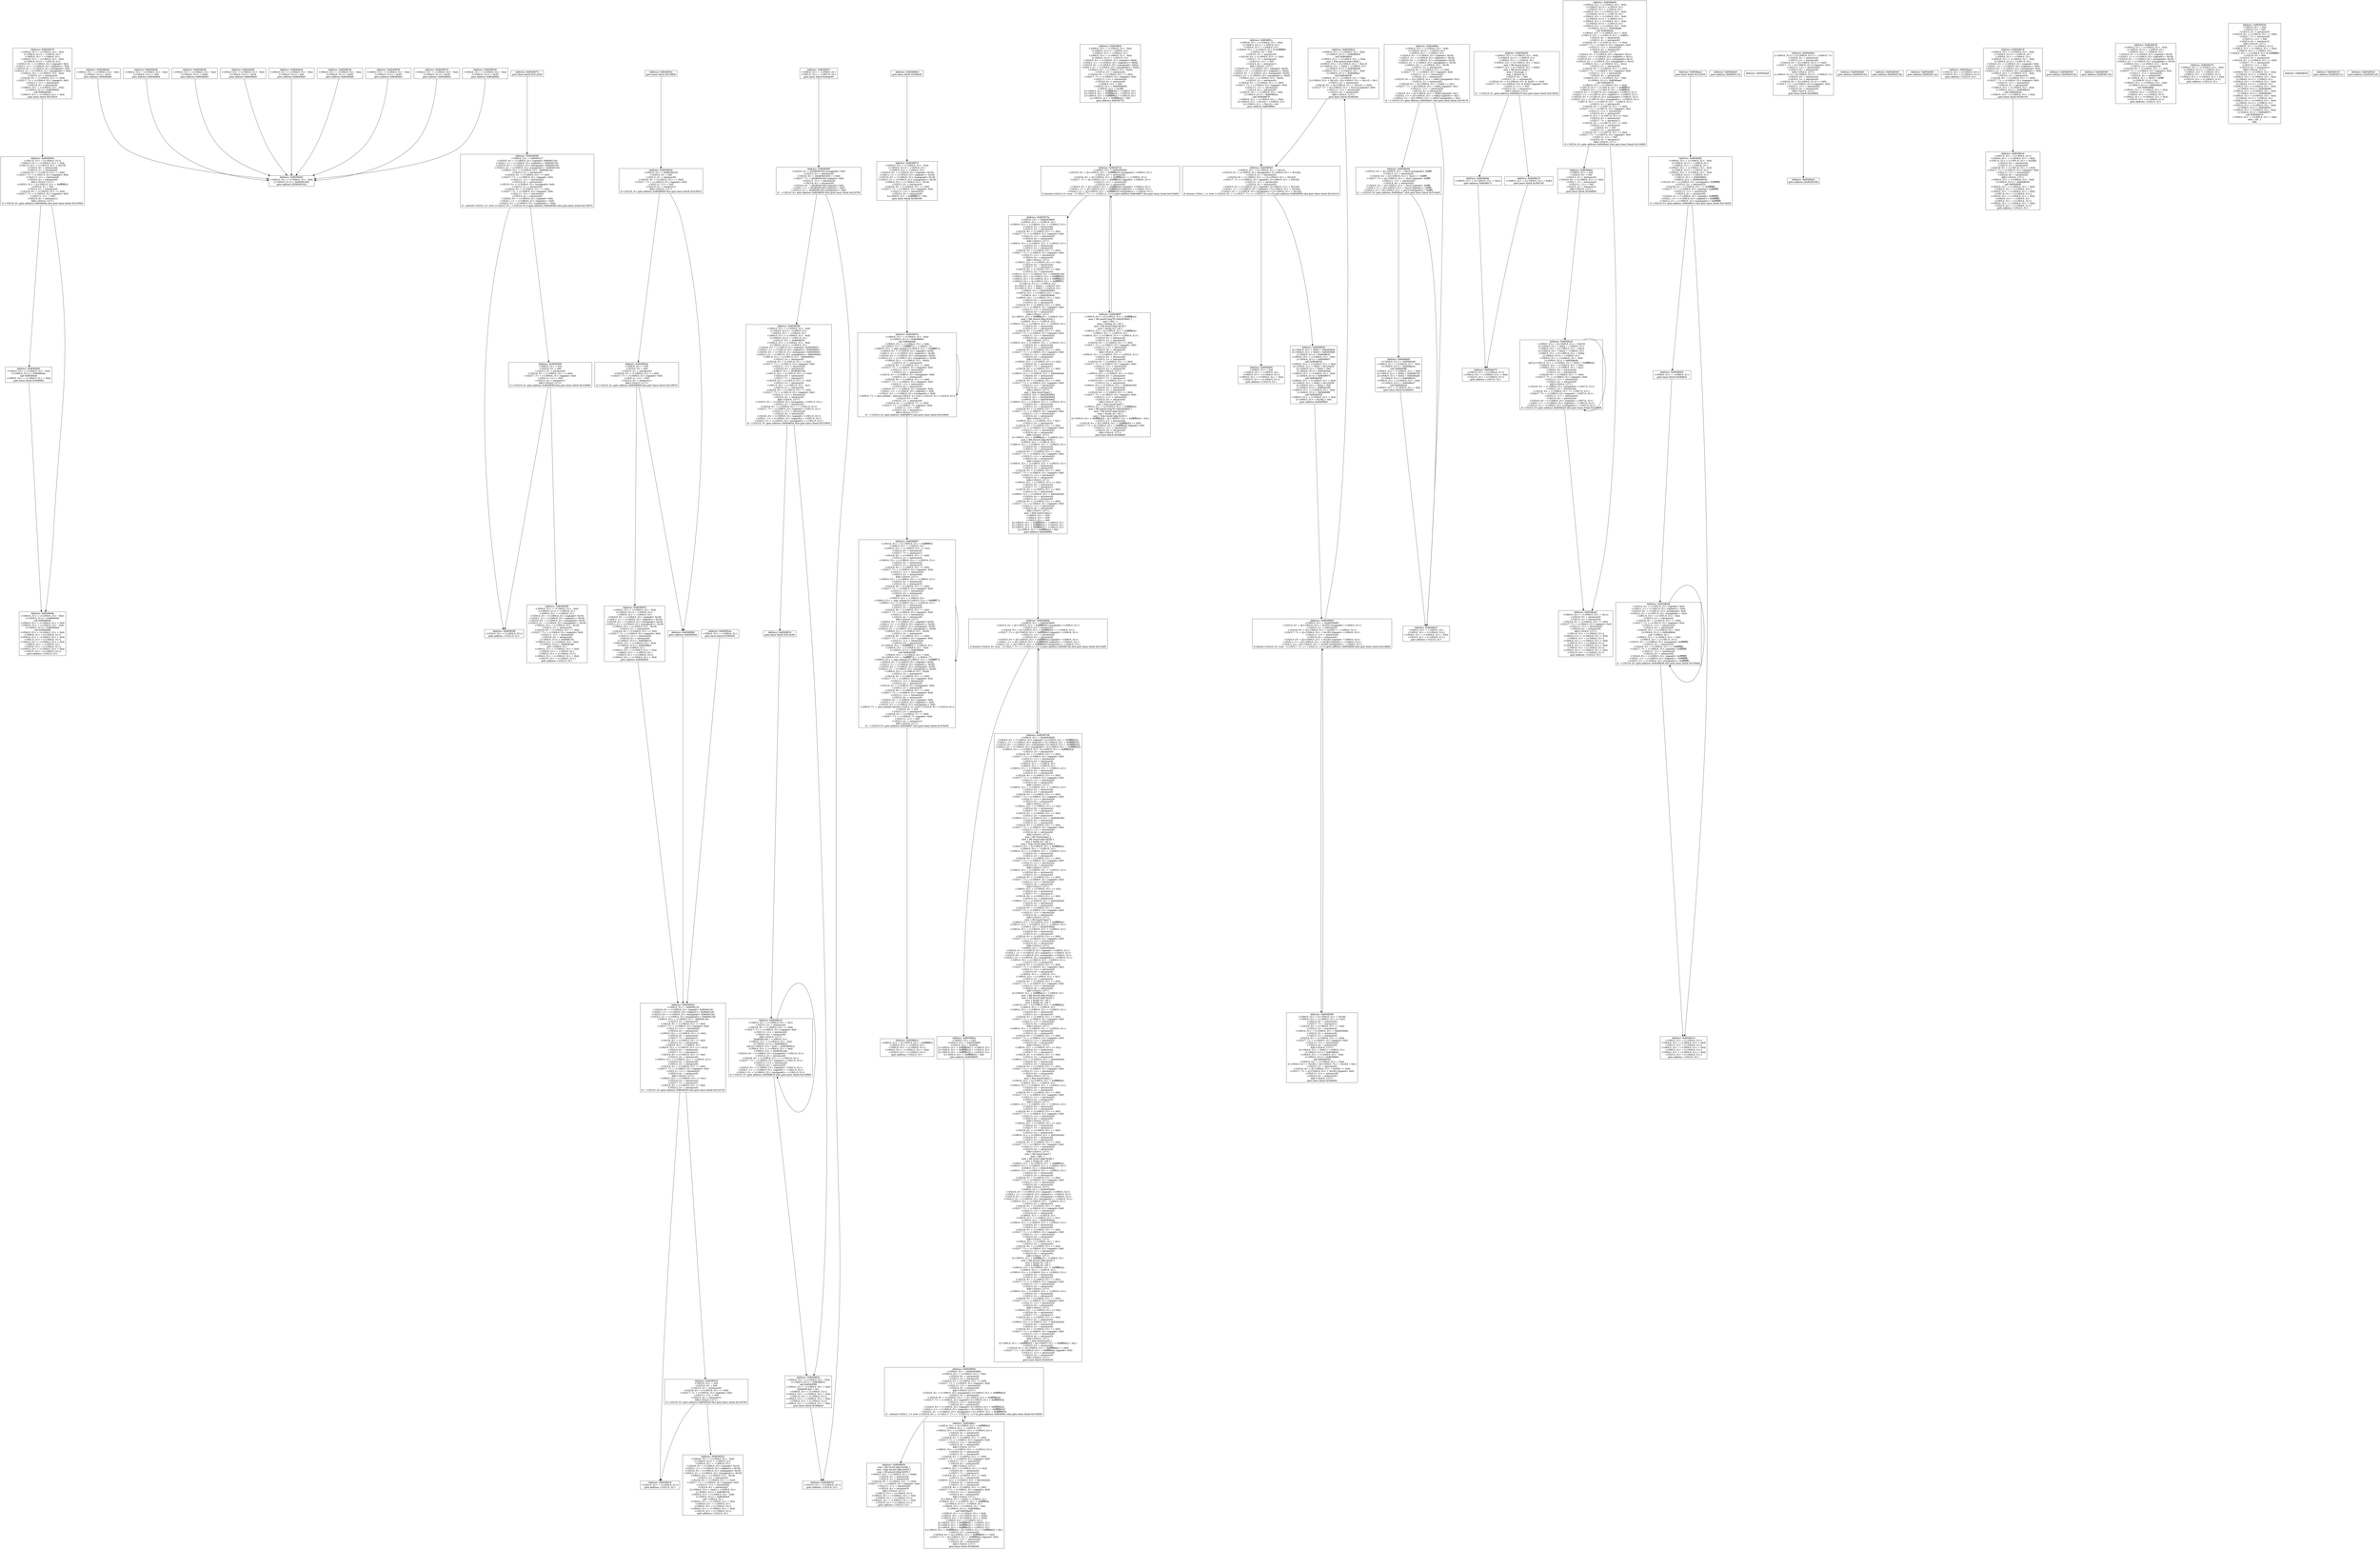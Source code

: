 digraph Program0x307530 {
basicBlock0x319550 [shape=box,label="Address: 0x8048478\n<1004:0..31> = (<1004:0..31> - 0x4)\n[<1004:0..31>] = <1005:0..31>\n<1005:0..31> = <1004:0..31>\n<1004:0..31> = (<1004:0..31> - 0x4)\n[<1004:0..31>] = <1001:0..31>\n<1024:0..0> = (<1004:0..31> (signed)< 0x4)\n<1024:1..1> = (<1004:0..31> (signed)<= 0x4)\n<1023:0..0> = (<1004:0..31> (unsigned)< 0x4)\n<1024:2..2> = (<1004:0..31> (unsigned)<= 0x4)\n<1004:0..31> = (<1004:0..31> - 0x4)\n<1023:2..2> = intrinsic(0)\n<1023:6..6> = (<1004:0..31> == 0x0)\n<1023:7..7> = (<1004:0..31> (signed)< 0x0)\n<1023:11..11> = intrinsic(0)\n<1023:4..4> = intrinsic(0)\n<1004:0..31> = (<1004:0..31> - 0x4)\n[<1004:0..31>] = 0x8048484\ncall 0x8048484\n<1004:0..31> = (<1004:0..31> + 0x4)\ngoto basic block 0x319f10\n"];
basicBlock0x3195b0 [shape=box,label="Address: 0x8048495\n<1004:0..31> = (<1004:0..31> - 0x4)\n[<1004:0..31>] = 0x804849a\ncall 0x80484e0\n<1004:0..31> = (<1004:0..31> + 0x4)\ngoto basic block 0x39d980\n"];
basicBlock0x319610 [shape=box,label="Address: 0x80484b0\n<1004:0..31> = (<1004:0..31> - 0x4)\n[<1004:0..31>] = [0x8049100]\ngoto address [0x8049104]\n"];
basicBlock0x319670 [shape=box,label="Address: 0x804858f\n<1022:0..31> = [<1004:0..31>]\ngoto address <1022:0..31>\n"];
basicBlock0x3196d0 [shape=box,label="Address: 0x8048599\n<1004:0..31> = (<1004:0..31> - 0x4)\n[<1004:0..31>] = <1005:0..31>\n<1005:0..31> = <1004:0..31>\n<1024:0..0> = (<1004:0..31> (signed)< 0x18)\n<1024:1..1> = (<1004:0..31> (signed)<= 0x18)\n<1023:0..0> = (<1004:0..31> (unsigned)< 0x18)\n<1024:2..2> = (<1004:0..31> (unsigned)<= 0x18)\n<1004:0..31> = (<1004:0..31> - 0x18)\n<1023:2..2> = intrinsic(0)\n<1023:6..6> = (<1004:0..31> == 0x0)\n<1023:7..7> = (<1004:0..31> (signed)< 0x0)\n<1023:11..11> = intrinsic(0)\n<1023:4..4> = intrinsic(0)\n[<1004:0..31>] = 0x8049134\n<1004:0..31> = (<1004:0..31> - 0x4)\n[<1004:0..31>] = 0x80485a8\ncall <1000:0..31>\n<1004:0..31> = (<1004:0..31> + 0x4)\n<1004:0..31> = <1005:0..31>\n<1005:0..31> = [<1004:0..31>]\n<1004:0..31> = (<1004:0..31> + 0x4)\n<1022:0..31> = [<1004:0..31>]\ngoto address <1022:0..31>\n"];
basicBlock0x319730 [shape=box,label="Address: 0x80485c8\n<1022:0..31> = [<1004:0..31>]\ngoto address <1022:0..31>\n"];
basicBlock0x319790 [shape=box,label="Address: 0x80485d2\n<1004:0..31> = (<1004:0..31> - 0x4)\n[<1004:0..31>] = <1005:0..31>\n<1005:0..31> = <1004:0..31>\n<1024:0..0> = (<1004:0..31> (signed)< 0x18)\n<1024:1..1> = (<1004:0..31> (signed)<= 0x18)\n<1023:0..0> = (<1004:0..31> (unsigned)< 0x18)\n<1024:2..2> = (<1004:0..31> (unsigned)<= 0x18)\n<1004:0..31> = (<1004:0..31> - 0x18)\n<1023:2..2> = intrinsic(0)\n<1023:6..6> = (<1004:0..31> == 0x0)\n<1023:7..7> = (<1004:0..31> (signed)< 0x0)\n<1023:11..11> = intrinsic(0)\n<1023:4..4> = intrinsic(0)\n[(<1004:0..31> + 0x4)] = <1000:0..31>\n[<1004:0..31>] = 0x8049134\n<1004:0..31> = (<1004:0..31> - 0x4)\n[<1004:0..31>] = 0x80485e5\ncall <1003:0..31>\n<1004:0..31> = (<1004:0..31> + 0x4)\n<1004:0..31> = <1005:0..31>\n<1005:0..31> = [<1004:0..31>]\n<1004:0..31> = (<1004:0..31> + 0x4)\n<1022:0..31> = [<1004:0..31>]\ngoto address <1022:0..31>\n"];
basicBlock0x3197f0 [shape=box,label="Address: 0x80485f9\n<1004:0..31> = (<1004:0..31> - 0x4)\n[<1004:0..31>] = <1005:0..31>\n<1005:0..31> = <1004:0..31>\n<1004:0..31> = (<1004:0..31> - 0x4)\n[<1004:0..31>] = <1001:0..31>\n<1001:0..31> = 0x8049010\n<1004:0..31> = (<1004:0..31> - 0x4)\n[<1004:0..31>] = <1003:0..31>\n<1024:0..0> = (<1001:0..31> (signed)< 0x804900c)\n<1024:1..1> = (<1001:0..31> (signed)<= 0x804900c)\n<1023:0..0> = (<1001:0..31> (unsigned)< 0x804900c)\n<1024:2..2> = (<1001:0..31> (unsigned)<= 0x804900c)\n<1001:0..31> = (<1001:0..31> - 0x804900c)\n<1023:2..2> = intrinsic(0)\n<1023:6..6> = (<1001:0..31> == 0x0)\n<1023:7..7> = (<1001:0..31> (signed)< 0x0)\n<1023:11..11> = intrinsic(0)\n<1023:4..4> = intrinsic(0)\n<1000:0..31> = [0x8049144]\n<1001:0..31> = (<1001:0..31> >> 0x2)\n<1023:0..0> = intrinsic(0)\n<1023:7..7> = intrinsic(1)\n<1023:6..6> = (<1001:0..31> == 0x0)\n<1023:2..2> = intrinsic(0)\n<1001:0..31> = (<1001:0..31> - 0x1)\n<1023:2..2> = intrinsic(0)\n<1023:6..6> = (<1001:0..31> == 0x0)\n<1023:7..7> = (<1001:0..31> (signed)< 0x0)\n<1023:11..11> = intrinsic(0)\n<1023:4..4> = intrinsic(0)\nkill(<1024:0..127>)\n<1023:0..0> = (<1000:0..31> (unsigned)< <1001:0..31>)\n<1023:2..2> = intrinsic(0)\n<1023:6..6> = (<1000:0..31> == <1001:0..31>)\n<1023:7..7> = (<1000:0..31> (signed)< <1001:0..31>)\n<1023:11..11> = intrinsic(0)\n<1023:4..4> = intrinsic(0)\n<1024:0..0> = (<1000:0..31> (signed)< <1001:0..31>)\n<1024:1..1> = (<1000:0..31> (signed)<= <1001:0..31>)\n<1024:2..2> = (<1000:0..31> (unsigned)<= <1001:0..31>)\nif ~<1023:0..0> goto address 0x804862e else goto basic block 0x319850\n"];
basicBlock0x319850 [shape=box,label="Address: 0x8048616\ngoto basic block 0x31a2d0\n"];
basicBlock0x3198b0 [shape=box,label="Address: 0x804862e\n<1004:0..31> = (<1004:0..31> - 0x4)\n[<1004:0..31>] = 0x8048633\ncall 0x8048580\n<1004:0..31> = (<1004:0..31> + 0x4)\n[0x8049140] = 0x1\n<1000:0..31> = [<1004:0..31>]\n<1004:0..31> = (<1004:0..31> + 0x4)\n<1001:0..31> = [<1004:0..31>]\n<1004:0..31> = (<1004:0..31> + 0x4)\n<1005:0..31> = [<1004:0..31>]\n<1004:0..31> = (<1004:0..31> + 0x4)\ngoto basic block 0x39da40\n"];
basicBlock0x319910 [shape=box,label="Address: 0x804864a\n<1000:0..31> = 0x0\n<1023:0..0> = 0x0\n<1023:2..2> = intrinsic(0)\n<1023:6..6> = (<1000:0..31> == 0x0)\n<1023:7..7> = (<1000:0..31> (signed)< 0x0)\n<1023:11..11> = 0x0\n<1023:4..4> = intrinsic(1)\nkill(<1024:0..127>)\nif <1023:6..6> goto address 0x8048668 else goto basic block 0x319970\n"];
basicBlock0x319970 [shape=box,label="Address: 0x8048653\n<1004:0..31> = (<1004:0..31> - 0x4)\n[<1004:0..31>] = <1005:0..31>\n<1005:0..31> = <1004:0..31>\n<1024:0..0> = (<1004:0..31> (signed)< 0x18)\n<1024:1..1> = (<1004:0..31> (signed)<= 0x18)\n<1023:0..0> = (<1004:0..31> (unsigned)< 0x18)\n<1024:2..2> = (<1004:0..31> (unsigned)<= 0x18)\n<1004:0..31> = (<1004:0..31> - 0x18)\n<1023:2..2> = intrinsic(0)\n<1023:6..6> = (<1004:0..31> == 0x0)\n<1023:7..7> = (<1004:0..31> (signed)< 0x0)\n<1023:11..11> = intrinsic(0)\n<1023:4..4> = intrinsic(0)\n[<1004:0..31>] = 0x8049014\n<1004:0..31> = (<1004:0..31> - 0x4)\n[<1004:0..31>] = 0x8048662\ncall <1000:0..31>\n<1004:0..31> = (<1004:0..31> + 0x4)\n<1004:0..31> = <1005:0..31>\n<1005:0..31> = [<1004:0..31>]\n<1004:0..31> = (<1004:0..31> + 0x4)\ngoto address 0x80485b0\n"];
basicBlock0x3199d0 [shape=box,label="Address: 0x8048697\n<1003:0..31> = [(<1005:0..31> + 0xfffffff0)]\n<1000:0..31> = <1003:0..31>\n<1000:0..31> = (<1000:0..31> << 0x2)\n<1023:0..0> = intrinsic(0)\n<1023:7..7> = intrinsic(1)\n<1023:6..6> = (<1000:0..31> == 0x0)\n<1023:2..2> = intrinsic(0)\n<1000:0..31> = (<1000:0..31> + <1003:0..31>)\n<1023:0..0> = intrinsic(0)\n<1023:2..2> = intrinsic(0)\n<1023:6..6> = (<1000:0..31> == 0x0)\n<1023:7..7> = (<1000:0..31> (signed)< 0x0)\n<1023:11..11> = intrinsic(0)\n<1023:4..4> = intrinsic(0)\nkill(<1024:0..127>)\n<1000:0..31> = (<1000:0..31> + <1000:0..31>)\n<1023:0..0> = intrinsic(0)\n<1023:2..2> = intrinsic(0)\n<1023:6..6> = (<1000:0..31> == 0x0)\n<1023:7..7> = (<1000:0..31> (signed)< 0x0)\n<1023:11..11> = intrinsic(0)\n<1023:4..4> = intrinsic(0)\nkill(<1024:0..127>)\n<1003:0..31> = <1000:0..31>\n<1000:0..31> = sign_extend [(<1005:0..31> + 0xfffffff7)]\n<1000:0..31> = (<1000:0..31> + <1003:0..31>)\n<1023:0..0> = intrinsic(0)\n<1023:2..2> = intrinsic(0)\n<1023:6..6> = (<1000:0..31> == 0x0)\n<1023:7..7> = (<1000:0..31> (signed)< 0x0)\n<1023:11..11> = intrinsic(0)\n<1023:4..4> = intrinsic(0)\nkill(<1024:0..127>)\n<1024:0..0> = (<1000:0..31> (signed)< 0x30)\n<1024:1..1> = (<1000:0..31> (signed)<= 0x30)\n<1023:0..0> = (<1000:0..31> (unsigned)< 0x30)\n<1024:2..2> = (<1000:0..31> (unsigned)<= 0x30)\n<1000:0..31> = (<1000:0..31> - 0x30)\n<1023:2..2> = intrinsic(0)\n<1023:6..6> = (<1000:0..31> == 0x0)\n<1023:7..7> = (<1000:0..31> (signed)< 0x0)\n<1023:11..11> = intrinsic(0)\n<1023:4..4> = intrinsic(0)\n[(<1005:0..31> + 0xfffffff0)] = <1000:0..31>\n<1004:0..31> = (<1004:0..31> - 0x4)\n[<1004:0..31>] = 0x80486b6\ncall 0x80484d0\n<1004:0..31> = (<1004:0..31> + 0x4)\n[(<1005:0..31> + 0xfffffff7)] = <1000:0..7>\n<1000:0..31> = sign_extend [(<1005:0..31> + 0xfffffff7)]\n<1024:0..0> = (<1000:0..31> (signed)< 0x30)\n<1024:1..1> = (<1000:0..31> (signed)<= 0x30)\n<1023:0..0> = (<1000:0..31> (unsigned)< 0x30)\n<1024:2..2> = (<1000:0..31> (unsigned)<= 0x30)\n<1000:0..31> = (<1000:0..31> - 0x30)\n<1023:2..2> = intrinsic(0)\n<1023:6..6> = (<1000:0..31> == 0x0)\n<1023:7..7> = (<1000:0..31> (signed)< 0x0)\n<1023:11..11> = intrinsic(0)\n<1023:4..4> = intrinsic(0)\n<1023:0..0> = (<1000:0..31> (unsigned)< 0x9)\n<1023:2..2> = intrinsic(0)\n<1023:6..6> = (<1000:0..31> == 0x9)\n<1023:7..7> = (<1000:0..31> (signed)< 0x9)\n<1023:11..11> = intrinsic(0)\n<1023:4..4> = intrinsic(0)\n<1024:0..0> = (<1000:0..31> (signed)< 0x9)\n<1024:1..1> = (<1000:0..31> (signed)<= 0x9)\n<1024:2..2> = (<1000:0..31> (unsigned)<= 0x9)\n<1000:0..7> = zero_extend choice(<1024:2..2> over (<1023:0..0> | <1023:6..6>))\n<1023:0..0> = 0x0\n<1023:2..2> = intrinsic(0)\n<1023:6..6> = (<1000:0..7> == 0x0)\n<1023:7..7> = (<1000:0..7> (signed)< 0x0)\n<1023:11..11> = 0x0\n<1023:4..4> = intrinsic(1)\nkill(<1024:0..127>)\nif ~<1023:6..6> goto address 0x8048697 else goto basic block 0x319a30\n"];
basicBlock0x319a30 [shape=box,label="Address: 0x80486ca\n<1000:0..31> = [(<1005:0..31> + 0xfffffff0)]\n<1004:0..31> = <1005:0..31>\n<1005:0..31> = [<1004:0..31>]\n<1004:0..31> = (<1004:0..31> + 0x4)\n<1022:0..31> = [<1004:0..31>]\ngoto address <1022:0..31>\n"];
basicBlock0x319a90 [shape=box,label="Address: 0x804873c\n<1003:0..31> = [0x82939d0]\n<1000:0..31> = <1003:0..31>\n<1000:0..31> = (<1000:0..31> + <1000:0..31>)\n<1023:0..0> = intrinsic(0)\n<1023:2..2> = intrinsic(0)\n<1023:6..6> = (<1000:0..31> == 0x0)\n<1023:7..7> = (<1000:0..31> (signed)< 0x0)\n<1023:11..11> = intrinsic(0)\n<1023:4..4> = intrinsic(0)\nkill(<1024:0..127>)\n<1000:0..31> = (<1000:0..31> + <1003:0..31>)\n<1023:0..0> = intrinsic(0)\n<1023:2..2> = intrinsic(0)\n<1023:6..6> = (<1000:0..31> == 0x0)\n<1023:7..7> = (<1000:0..31> (signed)< 0x0)\n<1023:11..11> = intrinsic(0)\n<1023:4..4> = intrinsic(0)\nkill(<1024:0..127>)\n<1000:0..31> = (<1000:0..31> << 0x2)\n<1023:0..0> = intrinsic(0)\n<1023:7..7> = intrinsic(1)\n<1023:6..6> = (<1000:0..31> == 0x0)\n<1023:2..2> = intrinsic(0)\n<1001:0..31> = (<1000:0..31> + 0x8049160)\n<1000:0..31> = [(<1005:0..31> + 0xffffffe8)]\n<1003:0..31> = [(<1005:0..31> + 0xffffffec)]\n<1002:0..31> = [(<1005:0..31> + 0xfffffff0)]\n[<1001:0..31>] = <1000:0..31>\n[(<1001:0..31> + 0x4)] = <1003:0..31>\n[(<1001:0..31> + 0x8)] = <1002:0..31>\n<1000:0..31> = [0x82939d0]\n<1003:0..31> = (<1000:0..31> + 0x1)\n<1000:0..31> = [0x82939d4]\n<1000:0..31> = (<1000:0..31> + 0x2)\n<1023:0..0> = intrinsic(0)\n<1023:2..2> = intrinsic(0)\n<1023:6..6> = (<1000:0..31> == 0x0)\n<1023:7..7> = (<1000:0..31> (signed)< 0x0)\n<1023:11..11> = intrinsic(0)\n<1023:4..4> = intrinsic(0)\nkill(<1024:0..127>)\n[(<1005:0..31> + 0xffffffac)] = <1000:0..31>\nasm { fild dword [ebp-0x54] }\n<1000:0..31> = <1003:0..31>\n<1000:0..31> = (<1000:0..31> + <1000:0..31>)\n<1023:0..0> = intrinsic(0)\n<1023:2..2> = intrinsic(0)\n<1023:6..6> = (<1000:0..31> == 0x0)\n<1023:7..7> = (<1000:0..31> (signed)< 0x0)\n<1023:11..11> = intrinsic(0)\n<1023:4..4> = intrinsic(0)\nkill(<1024:0..127>)\n<1000:0..31> = (<1000:0..31> + <1003:0..31>)\n<1023:0..0> = intrinsic(0)\n<1023:2..2> = intrinsic(0)\n<1023:6..6> = (<1000:0..31> == 0x0)\n<1023:7..7> = (<1000:0..31> (signed)< 0x0)\n<1023:11..11> = intrinsic(0)\n<1023:4..4> = intrinsic(0)\nkill(<1024:0..127>)\n<1000:0..31> = (<1000:0..31> << 0x2)\n<1023:0..0> = intrinsic(0)\n<1023:7..7> = intrinsic(1)\n<1023:6..6> = (<1000:0..31> == 0x0)\n<1023:2..2> = intrinsic(0)\n<1000:0..31> = (<1000:0..31> + 0x816e5a0)\n<1023:0..0> = intrinsic(0)\n<1023:2..2> = intrinsic(0)\n<1023:6..6> = (<1000:0..31> == 0x0)\n<1023:7..7> = (<1000:0..31> (signed)< 0x0)\n<1023:11..11> = intrinsic(0)\n<1023:4..4> = intrinsic(0)\nkill(<1024:0..127>)\nasm { fstp tword [eax] }\n<1003:0..31> = [0x82939d0]\n<1002:0..31> = [0x82939d0]\n<1000:0..31> = [0x82939d4]\n<1000:0..31> = (<1000:0..31> + <1002:0..31>)\n<1023:0..0> = intrinsic(0)\n<1023:2..2> = intrinsic(0)\n<1023:6..6> = (<1000:0..31> == 0x0)\n<1023:7..7> = (<1000:0..31> (signed)< 0x0)\n<1023:11..11> = intrinsic(0)\n<1023:4..4> = intrinsic(0)\nkill(<1024:0..127>)\n<1000:0..31> = (<1000:0..31> + 0x1)\n<1023:2..2> = intrinsic(0)\n<1023:6..6> = (<1000:0..31> == 0x0)\n<1023:7..7> = (<1000:0..31> (signed)< 0x0)\n<1023:11..11> = intrinsic(0)\n<1023:4..4> = intrinsic(0)\nkill(<1024:0..127>)\n[(<1005:0..31> + 0xffffffac)] = <1000:0..31>\nasm { fild dword [ebp-0x54] }\n<1000:0..31> = <1003:0..31>\n<1000:0..31> = (<1000:0..31> + <1000:0..31>)\n<1023:0..0> = intrinsic(0)\n<1023:2..2> = intrinsic(0)\n<1023:6..6> = (<1000:0..31> == 0x0)\n<1023:7..7> = (<1000:0..31> (signed)< 0x0)\n<1023:11..11> = intrinsic(0)\n<1023:4..4> = intrinsic(0)\nkill(<1024:0..127>)\n<1000:0..31> = (<1000:0..31> + <1003:0..31>)\n<1023:0..0> = intrinsic(0)\n<1023:2..2> = intrinsic(0)\n<1023:6..6> = (<1000:0..31> == 0x0)\n<1023:7..7> = (<1000:0..31> (signed)< 0x0)\n<1023:11..11> = intrinsic(0)\n<1023:4..4> = intrinsic(0)\nkill(<1024:0..127>)\n<1000:0..31> = (<1000:0..31> << 0x2)\n<1023:0..0> = intrinsic(0)\n<1023:7..7> = intrinsic(1)\n<1023:6..6> = (<1000:0..31> == 0x0)\n<1023:2..2> = intrinsic(0)\n<1000:0..31> = (<1000:0..31> + 0x816e5a0)\n<1023:0..0> = intrinsic(0)\n<1023:2..2> = intrinsic(0)\n<1023:6..6> = (<1000:0..31> == 0x0)\n<1023:7..7> = (<1000:0..31> (signed)< 0x0)\n<1023:11..11> = intrinsic(0)\n<1023:4..4> = intrinsic(0)\nkill(<1024:0..127>)\nasm { fstp tword [eax] }\n<1000:0..31> = 0x0\n<1003:0..31> = 0x0\n<1002:0..31> = 0x0\n[(<1005:0..31> + 0xffffffd8)] = <1000:0..31>\n[(<1005:0..31> + 0xffffffdc)] = <1003:0..31>\n[(<1005:0..31> + 0xffffffe0)] = <1002:0..31>\n[(<1005:0..31> + 0xffffffd4)] = 0x0\ngoto address 0x804889d\n"];
basicBlock0x319af0 [shape=box,label="Address: 0x80488ab\n<1000:0..31> = 0x0\n<1003:0..31> = 0x9502f900\n<1002:0..31> = 0x4020\n[(<1005:0..31> + 0xffffffb8)] = <1000:0..31>\n[(<1005:0..31> + 0xffffffbc)] = <1003:0..31>\n[(<1005:0..31> + 0xffffffc0)] = <1002:0..31>\n[(<1005:0..31> + 0xffffffd0)] = 0x0\ngoto address 0x8048900\n"];
basicBlock0x319b50 [shape=box,label="Address: 0x804890d\nasm { fld tword [ebp-0x48] }\nasm { fstp qword [ebp-0x50] }\nasm { fld qword [ebp-0x50] }\n<1004:0..31> = (<1004:0..31> + 0x64)\n<1023:0..0> = intrinsic(0)\n<1023:2..2> = intrinsic(0)\n<1023:6..6> = (<1004:0..31> == 0x0)\n<1023:7..7> = (<1004:0..31> (signed)< 0x0)\n<1023:11..11> = intrinsic(0)\n<1023:4..4> = intrinsic(0)\nkill(<1024:0..127>)\n<1001:0..31> = [<1004:0..31>]\n<1004:0..31> = (<1004:0..31> + 0x4)\n<1005:0..31> = [<1004:0..31>]\n<1004:0..31> = (<1004:0..31> + 0x4)\n<1022:0..31> = [<1004:0..31>]\ngoto address <1022:0..31>\n"];
basicBlock0x319bb0 [shape=box,label="Address: 0x80489c4\n<1004:0..31> = (<1004:0..31> - 0x4)\n[<1004:0..31>] = 0x80489c9\ncall 0x80486cf\n<1004:0..31> = (<1004:0..31> + 0x4)\nasm { fstp qword [esp+0x8] }\n<1000:0..31> = [(<1004:0..31> + 0x1c)]\n[(<1004:0..31> + 0x4)] = <1000:0..31>\n[<1004:0..31>] = 0x8048b46\n<1004:0..31> = (<1004:0..31> - 0x4)\n[<1004:0..31>] = 0x80489e1\ncall 0x8048540\n<1004:0..31> = (<1004:0..31> + 0x4)\n[(<1004:0..31> + 0x1c)] = ([(<1004:0..31> + 0x1c)] + 0x1)\n<1023:2..2> = intrinsic(0)\n<1023:6..6> = ([(<1004:0..31> + 0x1c)] == 0x0)\n<1023:7..7> = ([(<1004:0..31> + 0x1c)] (signed)< 0x0)\n<1023:11..11> = intrinsic(0)\n<1023:4..4> = intrinsic(0)\nkill(<1024:0..127>)\ngoto basic block 0x39dce0\n"];
basicBlock0x319c10 [shape=box,label="Address: 0x80489f3\n<1000:0..31> = 0x0\n<1004:0..31> = <1005:0..31>\n<1005:0..31> = [<1004:0..31>]\n<1004:0..31> = (<1004:0..31> + 0x4)\n<1022:0..31> = [<1004:0..31>]\ngoto address <1022:0..31>\n"];
basicBlock0x319c70 [shape=box,label="Address: 0x8048a06\n<1023:0..0> = ([(<1005:0..31> + 0xc)] (unsigned)< 0xffff)\n<1023:2..2> = intrinsic(0)\n<1023:6..6> = ([(<1005:0..31> + 0xc)] == 0xffff)\n<1023:7..7> = ([(<1005:0..31> + 0xc)] (signed)< 0xffff)\n<1023:11..11> = intrinsic(0)\n<1023:4..4> = intrinsic(0)\n<1024:0..0> = ([(<1005:0..31> + 0xc)] (signed)< 0xffff)\n<1024:1..1> = ([(<1005:0..31> + 0xc)] (signed)<= 0xffff)\n<1024:2..2> = ([(<1005:0..31> + 0xc)] (unsigned)<= 0xffff)\nif ~<1023:6..6> goto address 0x8048a37 else goto basic block 0x319cd0\n"];
basicBlock0x319cd0 [shape=box,label="Address: 0x8048a0f\n[<1004:0..31>] = 0x8356ee8\n<1004:0..31> = (<1004:0..31> - 0x4)\n[<1004:0..31>] = 0x8048a1b\ncall 0x80484f0\n<1004:0..31> = (<1004:0..31> + 0x4)\n[(<1004:0..31> + 0x8)] = 0x8049130\n[(<1004:0..31> + 0x4)] = 0x8356ee8\n[<1004:0..31>] = 0x8048520\n<1004:0..31> = (<1004:0..31> - 0x4)\n[<1004:0..31>] = 0x8048a37\ncall 0x80484c0\n<1004:0..31> = (<1004:0..31> + 0x4)\ngoto basic block 0x39d620\n"];
basicBlock0x319d30 [shape=box,label="Address: 0x8048a6b\n<1000:0..31> = [(<1005:0..31> + 0xc)]\ngoto address 0x8048a73\n"];
basicBlock0x319d90 [shape=box,label="Address: 0x8048abe\n<1006:0..31> = 0x0\n<1023:0..0> = 0x0\n<1023:2..2> = intrinsic(0)\n<1023:6..6> = (<1006:0..31> == 0x0)\n<1023:7..7> = intrinsic(0)\n<1023:11..11> = 0x0\n<1023:4..4> = intrinsic(1)\nkill(<1024:0..127>)\ngoto basic block 0x39d800\n"];
basicBlock0x319df0 [shape=box,label="Address: 0x8048ae2\n<1004:0..31> = (<1004:0..31> + 0x1c)\n<1023:0..0> = intrinsic(0)\n<1023:2..2> = intrinsic(0)\n<1023:6..6> = (<1004:0..31> == 0x0)\n<1023:7..7> = (<1004:0..31> (signed)< 0x0)\n<1023:11..11> = intrinsic(0)\n<1023:4..4> = intrinsic(0)\nkill(<1024:0..127>)\n<1001:0..31> = [<1004:0..31>]\n<1004:0..31> = (<1004:0..31> + 0x4)\n<1006:0..31> = [<1004:0..31>]\n<1004:0..31> = (<1004:0..31> + 0x4)\n<1007:0..31> = [<1004:0..31>]\n<1004:0..31> = (<1004:0..31> + 0x4)\n<1005:0..31> = [<1004:0..31>]\n<1004:0..31> = (<1004:0..31> + 0x4)\n<1022:0..31> = [<1004:0..31>]\ngoto address <1022:0..31>\n"];
basicBlock0x319e50 [shape=box,label="Address: 0x8048b04\n<1006:0..31> = <1006:0..31>\ngoto basic block 0x39d8c0\n"];
basicBlock0x319eb0 [shape=box,label="Address: 0x8048b14\n<1000:0..31> = [<1004:0..31>]\n<1004:0..31> = (<1004:0..31> + 0x4)\n<1001:0..31> = [<1004:0..31>]\n<1004:0..31> = (<1004:0..31> + 0x4)\n<1005:0..31> = [<1004:0..31>]\n<1004:0..31> = (<1004:0..31> + 0x4)\n<1022:0..31> = [<1004:0..31>]\ngoto address <1022:0..31>\n"];
basicBlock0x319f10 [shape=box,label="Address: 0x8048484\n<1001:0..31> = [<1004:0..31>]\n<1004:0..31> = (<1004:0..31> + 0x4)\n<1001:0..31> = (<1001:0..31> + 0xc78)\n<1023:0..0> = intrinsic(0)\n<1023:2..2> = intrinsic(0)\n<1023:6..6> = (<1001:0..31> == 0x0)\n<1023:7..7> = (<1001:0..31> (signed)< 0x0)\n<1023:11..11> = intrinsic(0)\n<1023:4..4> = intrinsic(0)\nkill(<1024:0..127>)\n<1003:0..31> = [(<1001:0..31> + 0xfffffffc)]\n<1023:0..0> = 0x0\n<1023:2..2> = intrinsic(0)\n<1023:6..6> = (<1003:0..31> == 0x0)\n<1023:7..7> = (<1003:0..31> (signed)< 0x0)\n<1023:11..11> = 0x0\n<1023:4..4> = intrinsic(1)\nkill(<1024:0..127>)\nif <1023:6..6> goto address 0x804849a else goto basic block 0x3195b0\n"];
basicBlock0x319f70 [shape=box,label="Address: 0x80484e0\ngoto address [0x8049110]\n"];
basicBlock0x319fd0 [shape=box,label="Address: 0x8048640\n<1002:0..31> = [0x8049014]\n<1023:0..0> = 0x0\n<1023:2..2> = intrinsic(0)\n<1023:6..6> = (<1002:0..31> == 0x0)\n<1023:7..7> = (<1002:0..31> (signed)< 0x0)\n<1023:11..11> = 0x0\n<1023:4..4> = intrinsic(1)\nkill(<1024:0..127>)\nif <1023:6..6> goto address 0x8048668 else goto basic block 0x319910\n"];
basicBlock0x31a030 [shape=box,label="Address: 0x8048af0\n<1004:0..31> = (<1004:0..31> - 0x4)\n[<1004:0..31>] = <1005:0..31>\n<1005:0..31> = <1004:0..31>\n<1004:0..31> = (<1004:0..31> - 0x4)\n[<1004:0..31>] = <1001:0..31>\n<1004:0..31> = (<1004:0..31> - 0x4)\n[<1004:0..31>] = <1003:0..31>\n<1001:0..31> = 0x8049004\n<1000:0..31> = [0x8049004]\n<1023:0..0> = (<1000:0..31> (unsigned)< 0xffffffff)\n<1023:2..2> = intrinsic(0)\n<1023:6..6> = (<1000:0..31> == 0xffffffff)\n<1023:7..7> = (<1000:0..31> (signed)< 0xffffffff)\n<1023:11..11> = intrinsic(0)\n<1023:4..4> = intrinsic(0)\n<1024:0..0> = (<1000:0..31> (signed)< 0xffffffff)\n<1024:1..1> = (<1000:0..31> (signed)<= 0xffffffff)\n<1024:2..2> = (<1000:0..31> (unsigned)<= 0xffffffff)\nif <1023:6..6> goto address 0x8048b14 else goto basic block 0x319e50\n"];
basicBlock0x31a090 [shape=box,label="Address: 0x80484a8\n"];
basicBlock0x31a0f0 [shape=box,label="Address: 0x80484bc\n[<1000:0..31>] = ([<1000:0..31>] + <1000:0..7>)\n<1023:0..0> = intrinsic(0)\n<1023:2..2> = intrinsic(0)\n<1023:6..6> = ([<1000:0..31>] == 0x0)\n<1023:7..7> = ([<1000:0..31>] (signed)< 0x0)\n<1023:11..11> = intrinsic(0)\n<1023:4..4> = intrinsic(0)\nkill(<1024:0..127>)\n[<1000:0..31>] = ([<1000:0..31>] + <1000:0..7>)\n<1023:0..0> = intrinsic(0)\n<1023:2..2> = intrinsic(0)\n<1023:6..6> = ([<1000:0..31>] == 0x0)\n<1023:7..7> = ([<1000:0..31>] (signed)< 0x0)\n<1023:11..11> = intrinsic(0)\n<1023:4..4> = intrinsic(0)\nkill(<1024:0..127>)\ngoto basic block 0x39d6e0\n"];
basicBlock0x31a150 [shape=box,label="Address: 0x8048590\n<1000:0..31> = 0x0\n<1023:0..0> = 0x0\n<1023:2..2> = intrinsic(0)\n<1023:6..6> = (<1000:0..31> == 0x0)\n<1023:7..7> = (<1000:0..31> (signed)< 0x0)\n<1023:11..11> = 0x0\n<1023:4..4> = intrinsic(1)\nkill(<1024:0..127>)\nif <1023:6..6> goto address 0x804858f else goto basic block 0x3196d0\n"];
basicBlock0x31a1b0 [shape=box,label="Address: 0x80485aa\n<1006:0..31> = <1006:0..31>\ngoto basic block 0x39d200\n"];
basicBlock0x31a210 [shape=box,label="Address: 0x80485c9\n<1003:0..31> = 0x0\n<1023:0..0> = 0x0\n<1023:2..2> = intrinsic(0)\n<1023:6..6> = (<1003:0..31> == 0x0)\n<1023:7..7> = (<1003:0..31> (signed)< 0x0)\n<1023:11..11> = 0x0\n<1023:4..4> = intrinsic(1)\nkill(<1024:0..127>)\nif <1023:6..6> goto address 0x80485c8 else goto basic block 0x319790\n"];
basicBlock0x31a270 [shape=box,label="Address: 0x80485e7\n<1006:0..31> = <1006:0..31>\n<1007:0..31> = <1007:0..31>\ngoto basic block 0x3aaa40\n"];
basicBlock0x31a2d0 [shape=box,label="Address: 0x8048618\n<1000:0..31> = (<1000:0..31> + 0x1)\n<1023:2..2> = intrinsic(0)\n<1023:6..6> = (<1000:0..31> == 0x0)\n<1023:7..7> = (<1000:0..31> (signed)< 0x0)\n<1023:11..11> = intrinsic(0)\n<1023:4..4> = intrinsic(0)\nkill(<1024:0..127>)\n[0x8049144] = <1000:0..31>\n<1004:0..31> = (<1004:0..31> - 0x4)\n[<1004:0..31>] = 0x8048625\ncall [((<1000:0..31> * 0x4) + 0x804900c)]\n<1004:0..31> = (<1004:0..31> + 0x4)\n<1000:0..31> = [0x8049144]\n<1023:0..0> = (<1000:0..31> (unsigned)< <1001:0..31>)\n<1023:2..2> = intrinsic(0)\n<1023:6..6> = (<1000:0..31> == <1001:0..31>)\n<1023:7..7> = (<1000:0..31> (signed)< <1001:0..31>)\n<1023:11..11> = intrinsic(0)\n<1023:4..4> = intrinsic(0)\n<1024:0..0> = (<1000:0..31> (signed)< <1001:0..31>)\n<1024:1..1> = (<1000:0..31> (signed)<= <1001:0..31>)\n<1024:2..2> = (<1000:0..31> (unsigned)<= <1001:0..31>)\nif <1023:0..0> goto address 0x8048618 else goto basic block 0x3198b0\n"];
basicBlock0x31a330 [shape=box,label="Address: 0x8048580\n<1000:0..31> = 0x8049137\n<1024:0..0> = (<1000:0..31> (signed)< 0x8049134)\n<1024:1..1> = (<1000:0..31> (signed)<= 0x8049134)\n<1023:0..0> = (<1000:0..31> (unsigned)< 0x8049134)\n<1024:2..2> = (<1000:0..31> (unsigned)<= 0x8049134)\n<1000:0..31> = (<1000:0..31> - 0x8049134)\n<1023:2..2> = intrinsic(0)\n<1023:6..6> = (<1000:0..31> == 0x0)\n<1023:7..7> = (<1000:0..31> (signed)< 0x0)\n<1023:11..11> = intrinsic(0)\n<1023:4..4> = intrinsic(0)\n<1023:0..0> = (<1000:0..31> (unsigned)< 0x6)\n<1023:2..2> = intrinsic(0)\n<1023:6..6> = (<1000:0..31> == 0x6)\n<1023:7..7> = (<1000:0..31> (signed)< 0x6)\n<1023:11..11> = intrinsic(0)\n<1023:4..4> = intrinsic(0)\n<1024:0..0> = (<1000:0..31> (signed)< 0x6)\n<1024:1..1> = (<1000:0..31> (signed)<= 0x6)\n<1024:2..2> = (<1000:0..31> (unsigned)<= 0x6)\nif ~choice(<1024:2..2> over (<1023:0..0> | <1023:6..6>)) goto address 0x8048590 else goto basic block 0x319670\n"];
basicBlock0x31a390 [shape=box,label="Address: 0x804863e\ngoto basic block 0x319fd0\n"];
basicBlock0x31a3f0 [shape=box,label="Address: 0x8048668\ngoto address 0x80485b0\n"];
basicBlock0x39d200 [shape=box,label="Address: 0x80485b0\n<1000:0..31> = 0x8049134\n<1024:0..0> = (<1000:0..31> (signed)< 0x8049134)\n<1024:1..1> = (<1000:0..31> (signed)<= 0x8049134)\n<1023:0..0> = (<1000:0..31> (unsigned)< 0x8049134)\n<1024:2..2> = (<1000:0..31> (unsigned)<= 0x8049134)\n<1000:0..31> = (<1000:0..31> - 0x8049134)\n<1023:2..2> = intrinsic(0)\n<1023:6..6> = (<1000:0..31> == 0x0)\n<1023:7..7> = (<1000:0..31> (signed)< 0x0)\n<1023:11..11> = intrinsic(0)\n<1023:4..4> = intrinsic(0)\n<1000:0..31> = (<1000:0..31> >> 0x2)\n<1023:0..0> = intrinsic(0)\n<1023:7..7> = intrinsic(1)\n<1023:6..6> = (<1000:0..31> == 0x0)\n<1023:2..2> = intrinsic(0)\n<1003:0..31> = <1000:0..31>\n<1003:0..31> = (<1003:0..31> >>> 0x1f)\n<1023:0..0> = intrinsic(0)\n<1023:7..7> = intrinsic(1)\n<1023:6..6> = (<1003:0..31> == 0x0)\n<1023:2..2> = intrinsic(0)\n<1000:0..31> = (<1000:0..31> + <1003:0..31>)\n<1023:0..0> = intrinsic(0)\n<1023:2..2> = intrinsic(0)\n<1023:6..6> = (<1000:0..31> == 0x0)\n<1023:7..7> = (<1000:0..31> (signed)< 0x0)\n<1023:11..11> = intrinsic(0)\n<1023:4..4> = intrinsic(0)\nkill(<1024:0..127>)\n<1000:0..31> = (<1000:0..31> >> 0x1)\n<1023:0..0> = intrinsic(0)\n<1023:7..7> = intrinsic(1)\n<1023:6..6> = (<1000:0..31> == 0x0)\n<1023:2..2> = intrinsic(0)\nif ~<1023:6..6> goto address 0x80485c9 else goto basic block 0x319730\n"];
basicBlock0x39d260 [shape=box,label="Address: 0x80484d0\ngoto address [0x804910c]\n"];
basicBlock0x39d2c0 [shape=box,label="Address: 0x80486cf\n<1004:0..31> = (<1004:0..31> - 0x4)\n[<1004:0..31>] = <1005:0..31>\n<1005:0..31> = <1004:0..31>\n<1004:0..31> = (<1004:0..31> - 0x4)\n[<1004:0..31>] = <1001:0..31>\n<1024:0..0> = (<1004:0..31> (signed)< 0x64)\n<1024:1..1> = (<1004:0..31> (signed)<= 0x64)\n<1023:0..0> = (<1004:0..31> (unsigned)< 0x64)\n<1024:2..2> = (<1004:0..31> (unsigned)<= 0x64)\n<1004:0..31> = (<1004:0..31> - 0x64)\n<1023:2..2> = intrinsic(0)\n<1023:6..6> = (<1004:0..31> == 0x0)\n<1023:7..7> = (<1004:0..31> (signed)< 0x0)\n<1023:11..11> = intrinsic(0)\n<1023:4..4> = intrinsic(0)\n<1000:0..31> = 0x0\n<1003:0..31> = 0x80000000\n<1002:0..31> = 0x3fff\n[(<1005:0..31> + 0xffffffe8)] = <1000:0..31>\n[(<1005:0..31> + 0xffffffec)] = <1003:0..31>\n[(<1005:0..31> + 0xfffffff0)] = <1002:0..31>\n[(<1005:0..31> + 0xffffffe4)] = 0x0\ngoto address 0x8048732\n"];
basicBlock0x39d320 [shape=box,label="Address: 0x804889d\n<1000:0..31> = [0x82939d0]\n<1023:0..0> = ([(<1005:0..31> + 0xffffffd4)] (unsigned)< <1000:0..31>)\n<1023:2..2> = intrinsic(0)\n<1023:6..6> = ([(<1005:0..31> + 0xffffffd4)] == <1000:0..31>)\n<1023:7..7> = ([(<1005:0..31> + 0xffffffd4)] (signed)< <1000:0..31>)\n<1023:11..11> = intrinsic(0)\n<1023:4..4> = intrinsic(0)\n<1024:0..0> = ([(<1005:0..31> + 0xffffffd4)] (signed)< <1000:0..31>)\n<1024:1..1> = ([(<1005:0..31> + 0xffffffd4)] (signed)<= <1000:0..31>)\n<1024:2..2> = ([(<1005:0..31> + 0xffffffd4)] (unsigned)<= <1000:0..31>)\nif choice(<1024:0..0> over ~(<1023:7..7> == <1023:11..11>)) goto address 0x80487d6 else goto basic block 0x319af0\n"];
basicBlock0x39d380 [shape=box,label="Address: 0x80487d6\n<1000:0..31> = [0x82939d0]\n<1024:0..0> = (<1000:0..31> (signed)< [(<1005:0..31> + 0xffffffd4)])\n<1024:1..1> = (<1000:0..31> (signed)<= [(<1005:0..31> + 0xffffffd4)])\n<1023:0..0> = (<1000:0..31> (unsigned)< [(<1005:0..31> + 0xffffffd4)])\n<1024:2..2> = (<1000:0..31> (unsigned)<= [(<1005:0..31> + 0xffffffd4)])\n<1000:0..31> = (<1000:0..31> - [(<1005:0..31> + 0xffffffd4)])\n<1023:2..2> = intrinsic(0)\n<1023:6..6> = (<1000:0..31> == 0x0)\n<1023:7..7> = (<1000:0..31> (signed)< 0x0)\n<1023:11..11> = intrinsic(0)\n<1023:4..4> = intrinsic(0)\n<1003:0..31> = <1000:0..31>\n<1000:0..31> = <1003:0..31>\n<1000:0..31> = (<1000:0..31> + <1000:0..31>)\n<1023:0..0> = intrinsic(0)\n<1023:2..2> = intrinsic(0)\n<1023:6..6> = (<1000:0..31> == 0x0)\n<1023:7..7> = (<1000:0..31> (signed)< 0x0)\n<1023:11..11> = intrinsic(0)\n<1023:4..4> = intrinsic(0)\nkill(<1024:0..127>)\n<1000:0..31> = (<1000:0..31> + <1003:0..31>)\n<1023:0..0> = intrinsic(0)\n<1023:2..2> = intrinsic(0)\n<1023:6..6> = (<1000:0..31> == 0x0)\n<1023:7..7> = (<1000:0..31> (signed)< 0x0)\n<1023:11..11> = intrinsic(0)\n<1023:4..4> = intrinsic(0)\nkill(<1024:0..127>)\n<1000:0..31> = (<1000:0..31> << 0x2)\n<1023:0..0> = intrinsic(0)\n<1023:7..7> = intrinsic(1)\n<1023:6..6> = (<1000:0..31> == 0x0)\n<1023:2..2> = intrinsic(0)\n<1000:0..31> = (<1000:0..31> + 0x8049160)\n<1023:0..0> = intrinsic(0)\n<1023:2..2> = intrinsic(0)\n<1023:6..6> = (<1000:0..31> == 0x0)\n<1023:7..7> = (<1000:0..31> (signed)< 0x0)\n<1023:11..11> = intrinsic(0)\n<1023:4..4> = intrinsic(0)\nkill(<1024:0..127>)\nasm { fld tword [eax] }\nasm { fld tword [ebp-0x28] }\nasm { faddp st1, st0 }\nasm { fstp tword [ebp-0x28] }\n<1003:0..31> = [(<1005:0..31> + 0xffffffd4)]\n<1000:0..31> = <1003:0..31>\n<1000:0..31> = (<1000:0..31> + <1000:0..31>)\n<1023:0..0> = intrinsic(0)\n<1023:2..2> = intrinsic(0)\n<1023:6..6> = (<1000:0..31> == 0x0)\n<1023:7..7> = (<1000:0..31> (signed)< 0x0)\n<1023:11..11> = intrinsic(0)\n<1023:4..4> = intrinsic(0)\nkill(<1024:0..127>)\n<1000:0..31> = (<1000:0..31> + <1003:0..31>)\n<1023:0..0> = intrinsic(0)\n<1023:2..2> = intrinsic(0)\n<1023:6..6> = (<1000:0..31> == 0x0)\n<1023:7..7> = (<1000:0..31> (signed)< 0x0)\n<1023:11..11> = intrinsic(0)\n<1023:4..4> = intrinsic(0)\nkill(<1024:0..127>)\n<1000:0..31> = (<1000:0..31> << 0x2)\n<1023:0..0> = intrinsic(0)\n<1023:7..7> = intrinsic(1)\n<1023:6..6> = (<1000:0..31> == 0x0)\n<1023:2..2> = intrinsic(0)\n<1000:0..31> = (<1000:0..31> + 0x816e5a0)\n<1023:0..0> = intrinsic(0)\n<1023:2..2> = intrinsic(0)\n<1023:6..6> = (<1000:0..31> == 0x0)\n<1023:7..7> = (<1000:0..31> (signed)< 0x0)\n<1023:11..11> = intrinsic(0)\n<1023:4..4> = intrinsic(0)\nkill(<1024:0..127>)\nasm { fld tword [eax] }\n<1000:0..31> = [(<1005:0..31> + 0xffffffd4)]\n<1003:0..31> = (<1000:0..31> + <1000:0..31>)\n<1000:0..31> = [0x82939d4]\n<1003:0..31> = (<1003:0..31> + <1000:0..31>)\n<1023:0..0> = intrinsic(0)\n<1023:2..2> = intrinsic(0)\n<1023:6..6> = (<1003:0..31> == 0x0)\n<1023:7..7> = (<1003:0..31> (signed)< 0x0)\n<1023:11..11> = intrinsic(0)\n<1023:4..4> = intrinsic(0)\nkill(<1024:0..127>)\n<1000:0..31> = [0x82939d0]\n<1024:0..0> = (<1003:0..31> (signed)< <1000:0..31>)\n<1024:1..1> = (<1003:0..31> (signed)<= <1000:0..31>)\n<1023:0..0> = (<1003:0..31> (unsigned)< <1000:0..31>)\n<1024:2..2> = (<1003:0..31> (unsigned)<= <1000:0..31>)\n<1003:0..31> = (<1003:0..31> - <1000:0..31>)\n<1023:2..2> = intrinsic(0)\n<1023:6..6> = (<1003:0..31> == 0x0)\n<1023:7..7> = (<1003:0..31> (signed)< 0x0)\n<1023:11..11> = intrinsic(0)\n<1023:4..4> = intrinsic(0)\n<1000:0..31> = <1003:0..31>\n<1000:0..31> = (<1000:0..31> + 0x1)\n<1023:2..2> = intrinsic(0)\n<1023:6..6> = (<1000:0..31> == 0x0)\n<1023:7..7> = (<1000:0..31> (signed)< 0x0)\n<1023:11..11> = intrinsic(0)\n<1023:4..4> = intrinsic(0)\nkill(<1024:0..127>)\n[(<1005:0..31> + 0xffffffac)] = <1000:0..31>\nasm { fild dword [ebp-0x54] }\nasm { fld tword [ebp-0x28] }\nasm { fmulp st1, st0 }\nasm { faddp st1, st0 }\n<1003:0..31> = [(<1005:0..31> + 0xffffffd4)]\n<1000:0..31> = <1003:0..31>\n<1000:0..31> = (<1000:0..31> + <1000:0..31>)\n<1023:0..0> = intrinsic(0)\n<1023:2..2> = intrinsic(0)\n<1023:6..6> = (<1000:0..31> == 0x0)\n<1023:7..7> = (<1000:0..31> (signed)< 0x0)\n<1023:11..11> = intrinsic(0)\n<1023:4..4> = intrinsic(0)\nkill(<1024:0..127>)\n<1000:0..31> = (<1000:0..31> + <1003:0..31>)\n<1023:0..0> = intrinsic(0)\n<1023:2..2> = intrinsic(0)\n<1023:6..6> = (<1000:0..31> == 0x0)\n<1023:7..7> = (<1000:0..31> (signed)< 0x0)\n<1023:11..11> = intrinsic(0)\n<1023:4..4> = intrinsic(0)\nkill(<1024:0..127>)\n<1000:0..31> = (<1000:0..31> << 0x2)\n<1023:0..0> = intrinsic(0)\n<1023:7..7> = intrinsic(1)\n<1023:6..6> = (<1000:0..31> == 0x0)\n<1023:2..2> = intrinsic(0)\n<1000:0..31> = (<1000:0..31> + 0x816e5a0)\n<1023:0..0> = intrinsic(0)\n<1023:2..2> = intrinsic(0)\n<1023:6..6> = (<1000:0..31> == 0x0)\n<1023:7..7> = (<1000:0..31> (signed)< 0x0)\n<1023:11..11> = intrinsic(0)\n<1023:4..4> = intrinsic(0)\nkill(<1024:0..127>)\nasm { fstp tword [eax] }\n<1003:0..31> = [(<1005:0..31> + 0xffffffd4)]\n<1000:0..31> = <1003:0..31>\n<1000:0..31> = (<1000:0..31> + <1000:0..31>)\n<1023:0..0> = intrinsic(0)\n<1023:2..2> = intrinsic(0)\n<1023:6..6> = (<1000:0..31> == 0x0)\n<1023:7..7> = (<1000:0..31> (signed)< 0x0)\n<1023:11..11> = intrinsic(0)\n<1023:4..4> = intrinsic(0)\nkill(<1024:0..127>)\n<1000:0..31> = (<1000:0..31> + <1003:0..31>)\n<1023:0..0> = intrinsic(0)\n<1023:2..2> = intrinsic(0)\n<1023:6..6> = (<1000:0..31> == 0x0)\n<1023:7..7> = (<1000:0..31> (signed)< 0x0)\n<1023:11..11> = intrinsic(0)\n<1023:4..4> = intrinsic(0)\nkill(<1024:0..127>)\n<1000:0..31> = (<1000:0..31> << 0x2)\n<1023:0..0> = intrinsic(0)\n<1023:7..7> = intrinsic(1)\n<1023:6..6> = (<1000:0..31> == 0x0)\n<1023:2..2> = intrinsic(0)\n<1000:0..31> = (<1000:0..31> + 0x816e5a0)\n<1023:0..0> = intrinsic(0)\n<1023:2..2> = intrinsic(0)\n<1023:6..6> = (<1000:0..31> == 0x0)\n<1023:7..7> = (<1000:0..31> (signed)< 0x0)\n<1023:11..11> = intrinsic(0)\n<1023:4..4> = intrinsic(0)\nkill(<1024:0..127>)\nasm { fld tword [eax] }\nasm { fld1  }\nasm { fld tword [ebp-0x28] }\nasm { fsubp st1, st0 }\n<1000:0..31> = [(<1005:0..31> + 0xffffffd4)]\n<1003:0..31> = (<1000:0..31> + <1000:0..31>)\n<1000:0..31> = [0x82939d4]\n<1003:0..31> = (<1003:0..31> + <1000:0..31>)\n<1023:0..0> = intrinsic(0)\n<1023:2..2> = intrinsic(0)\n<1023:6..6> = (<1003:0..31> == 0x0)\n<1023:7..7> = (<1003:0..31> (signed)< 0x0)\n<1023:11..11> = intrinsic(0)\n<1023:4..4> = intrinsic(0)\nkill(<1024:0..127>)\n<1000:0..31> = [0x82939d0]\n<1024:0..0> = (<1003:0..31> (signed)< <1000:0..31>)\n<1024:1..1> = (<1003:0..31> (signed)<= <1000:0..31>)\n<1023:0..0> = (<1003:0..31> (unsigned)< <1000:0..31>)\n<1024:2..2> = (<1003:0..31> (unsigned)<= <1000:0..31>)\n<1003:0..31> = (<1003:0..31> - <1000:0..31>)\n<1023:2..2> = intrinsic(0)\n<1023:6..6> = (<1003:0..31> == 0x0)\n<1023:7..7> = (<1003:0..31> (signed)< 0x0)\n<1023:11..11> = intrinsic(0)\n<1023:4..4> = intrinsic(0)\n<1000:0..31> = <1003:0..31>\n<1003:0..31> = (<1000:0..31> + 0x1)\n<1000:0..31> = [0x82939d4]\n<1000:0..31> = (<1000:0..31> + <1003:0..31>)\n<1023:0..0> = intrinsic(0)\n<1023:2..2> = intrinsic(0)\n<1023:6..6> = (<1000:0..31> == 0x0)\n<1023:7..7> = (<1000:0..31> (signed)< 0x0)\n<1023:11..11> = intrinsic(0)\n<1023:4..4> = intrinsic(0)\nkill(<1024:0..127>)\n<1000:0..31> = (<1000:0..31> + 0x1)\n<1023:2..2> = intrinsic(0)\n<1023:6..6> = (<1000:0..31> == 0x0)\n<1023:7..7> = (<1000:0..31> (signed)< 0x0)\n<1023:11..11> = intrinsic(0)\n<1023:4..4> = intrinsic(0)\nkill(<1024:0..127>)\n[(<1005:0..31> + 0xffffffac)] = <1000:0..31>\nasm { fild dword [ebp-0x54] }\nasm { fmulp st1, st0 }\nasm { faddp st1, st0 }\n<1003:0..31> = [(<1005:0..31> + 0xffffffd4)]\n<1000:0..31> = <1003:0..31>\n<1000:0..31> = (<1000:0..31> + <1000:0..31>)\n<1023:0..0> = intrinsic(0)\n<1023:2..2> = intrinsic(0)\n<1023:6..6> = (<1000:0..31> == 0x0)\n<1023:7..7> = (<1000:0..31> (signed)< 0x0)\n<1023:11..11> = intrinsic(0)\n<1023:4..4> = intrinsic(0)\nkill(<1024:0..127>)\n<1000:0..31> = (<1000:0..31> + <1003:0..31>)\n<1023:0..0> = intrinsic(0)\n<1023:2..2> = intrinsic(0)\n<1023:6..6> = (<1000:0..31> == 0x0)\n<1023:7..7> = (<1000:0..31> (signed)< 0x0)\n<1023:11..11> = intrinsic(0)\n<1023:4..4> = intrinsic(0)\nkill(<1024:0..127>)\n<1000:0..31> = (<1000:0..31> << 0x2)\n<1023:0..0> = intrinsic(0)\n<1023:7..7> = intrinsic(1)\n<1023:6..6> = (<1000:0..31> == 0x0)\n<1023:2..2> = intrinsic(0)\n<1000:0..31> = (<1000:0..31> + 0x816e5a0)\n<1023:0..0> = intrinsic(0)\n<1023:2..2> = intrinsic(0)\n<1023:6..6> = (<1000:0..31> == 0x0)\n<1023:7..7> = (<1000:0..31> (signed)< 0x0)\n<1023:11..11> = intrinsic(0)\n<1023:4..4> = intrinsic(0)\nkill(<1024:0..127>)\nasm { fstp tword [eax] }\n[(<1005:0..31> + 0xffffffd4)] = ([(<1005:0..31> + 0xffffffd4)] + 0x1)\n<1023:2..2> = intrinsic(0)\n<1023:6..6> = ([(<1005:0..31> + 0xffffffd4)] == 0x0)\n<1023:7..7> = ([(<1005:0..31> + 0xffffffd4)] (signed)< 0x0)\n<1023:11..11> = intrinsic(0)\n<1023:4..4> = intrinsic(0)\nkill(<1024:0..127>)\ngoto basic block 0x39d320\n"];
basicBlock0x39d3e0 [shape=box,label="Address: 0x8048900\n<1000:0..31> = [0x82939d0]\n<1000:0..31> = (<1000:0..31> + 0x2)\n<1023:0..0> = intrinsic(0)\n<1023:2..2> = intrinsic(0)\n<1023:6..6> = (<1000:0..31> == 0x0)\n<1023:7..7> = (<1000:0..31> (signed)< 0x0)\n<1023:11..11> = intrinsic(0)\n<1023:4..4> = intrinsic(0)\nkill(<1024:0..127>)\n<1023:0..0> = (<1000:0..31> (unsigned)< [(<1005:0..31> + 0xffffffd0)])\n<1023:2..2> = intrinsic(0)\n<1023:6..6> = (<1000:0..31> == [(<1005:0..31> + 0xffffffd0)])\n<1023:7..7> = (<1000:0..31> (signed)< [(<1005:0..31> + 0xffffffd0)])\n<1023:11..11> = intrinsic(0)\n<1023:4..4> = intrinsic(0)\n<1024:0..0> = (<1000:0..31> (signed)< [(<1005:0..31> + 0xffffffd0)])\n<1024:1..1> = (<1000:0..31> (signed)<= [(<1005:0..31> + 0xffffffd0)])\n<1024:2..2> = (<1000:0..31> (unsigned)<= [(<1005:0..31> + 0xffffffd0)])\nif ~choice(<1024:1..1> over (<1023:6..6> | ~(<1023:7..7> == <1023:11..11>))) goto address 0x80488cc else goto basic block 0x319b50\n"];
basicBlock0x39d440 [shape=box,label="Address: 0x80488cc\n<1003:0..31> = [(<1005:0..31> + 0xffffffd0)]\n<1000:0..31> = <1003:0..31>\n<1000:0..31> = (<1000:0..31> + <1000:0..31>)\n<1023:0..0> = intrinsic(0)\n<1023:2..2> = intrinsic(0)\n<1023:6..6> = (<1000:0..31> == 0x0)\n<1023:7..7> = (<1000:0..31> (signed)< 0x0)\n<1023:11..11> = intrinsic(0)\n<1023:4..4> = intrinsic(0)\nkill(<1024:0..127>)\n<1000:0..31> = (<1000:0..31> + <1003:0..31>)\n<1023:0..0> = intrinsic(0)\n<1023:2..2> = intrinsic(0)\n<1023:6..6> = (<1000:0..31> == 0x0)\n<1023:7..7> = (<1000:0..31> (signed)< 0x0)\n<1023:11..11> = intrinsic(0)\n<1023:4..4> = intrinsic(0)\nkill(<1024:0..127>)\n<1000:0..31> = (<1000:0..31> << 0x2)\n<1023:0..0> = intrinsic(0)\n<1023:7..7> = intrinsic(1)\n<1023:6..6> = (<1000:0..31> == 0x0)\n<1023:2..2> = intrinsic(0)\n<1000:0..31> = (<1000:0..31> + 0x816e5a0)\n<1023:0..0> = intrinsic(0)\n<1023:2..2> = intrinsic(0)\n<1023:6..6> = (<1000:0..31> == 0x0)\n<1023:7..7> = (<1000:0..31> (signed)< 0x0)\n<1023:11..11> = intrinsic(0)\n<1023:4..4> = intrinsic(0)\nkill(<1024:0..127>)\n[(<1004:0..31> + 0x4)] = <1000:0..31>\n<1000:0..31> = (<1005:0..31> + 0xffffffb8)\n[<1004:0..31>] = <1000:0..31>\n<1004:0..31> = (<1004:0..31> - 0x4)\n[<1004:0..31>] = 0x80488ec\ncall 0x8048a55\n<1004:0..31> = (<1004:0..31> + 0x4)\n<1002:0..31> = [(<1000:0..31> + 0x8)]\n<1003:0..31> = [(<1000:0..31> + 0x4)]\n<1000:0..31> = [<1000:0..31>]\n[(<1005:0..31> + 0xffffffb8)] = <1000:0..31>\n[(<1005:0..31> + 0xffffffbc)] = <1003:0..31>\n[(<1005:0..31> + 0xffffffc0)] = <1002:0..31>\n[(<1005:0..31> + 0xffffffd0)] = ([(<1005:0..31> + 0xffffffd0)] + 0x1)\n<1023:2..2> = intrinsic(0)\n<1023:6..6> = ([(<1005:0..31> + 0xffffffd0)] == 0x0)\n<1023:7..7> = ([(<1005:0..31> + 0xffffffd0)] (signed)< 0x0)\n<1023:11..11> = intrinsic(0)\n<1023:4..4> = intrinsic(0)\nkill(<1024:0..127>)\ngoto basic block 0x39d3e0\n"];
basicBlock0x39d4a0 [shape=box,label="Address: 0x804891c\n<1004:0..31> = (<1004:0..31> - 0x4)\n[<1004:0..31>] = <1005:0..31>\n<1005:0..31> = <1004:0..31>\n<1004:0..31> = (<1004:0..31> & 0xfffffff0)\n<1023:0..0> = 0x0\n<1023:2..2> = intrinsic(0)\n<1023:6..6> = (<1004:0..31> == 0x0)\n<1023:7..7> = intrinsic(0)\n<1023:11..11> = 0x0\n<1023:4..4> = intrinsic(1)\nkill(<1024:0..127>)\n<1024:0..0> = (<1004:0..31> (signed)< 0x20)\n<1024:1..1> = (<1004:0..31> (signed)<= 0x20)\n<1023:0..0> = (<1004:0..31> (unsigned)< 0x20)\n<1024:2..2> = (<1004:0..31> (unsigned)<= 0x20)\n<1004:0..31> = (<1004:0..31> - 0x20)\n<1023:2..2> = intrinsic(0)\n<1023:6..6> = (<1004:0..31> == 0x0)\n<1023:7..7> = (<1004:0..31> (signed)< 0x0)\n<1023:11..11> = intrinsic(0)\n<1023:4..4> = intrinsic(0)\n<1004:0..31> = (<1004:0..31> - 0x4)\n[<1004:0..31>] = 0x804892a\ncall 0x8048670\n<1004:0..31> = (<1004:0..31> + 0x4)\n[(<1004:0..31> + 0x14)] = <1000:0..31>\n[(<1004:0..31> + 0x1c)] = 0x1\ngoto address 0x80489e5\n"];
basicBlock0x39d500 [shape=box,label="Address: 0x8048540\ngoto address [0x8049128]\n"];
basicBlock0x39d560 [shape=box,label="Address: 0x804893b\n[(<1004:0..31> + 0x8)] = 0x82939d4\n[(<1004:0..31> + 0x4)] = 0x82939d0\n[<1004:0..31>] = 0x8048b3c\n<1004:0..31> = (<1004:0..31> - 0x4)\n[<1004:0..31>] = 0x8048957\ncall 0x8048530\n<1004:0..31> = (<1004:0..31> + 0x4)\n[(<1004:0..31> + 0x8)] = 0x125430\n[(<1004:0..31> + 0x4)] = 0x0\n[<1004:0..31>] = 0x816e5a0\n<1004:0..31> = (<1004:0..31> - 0x4)\n[<1004:0..31>] = 0x8048973\ncall 0x8048500\n<1004:0..31> = (<1004:0..31> + 0x4)\n[(<1004:0..31> + 0x8)] = 0x125430\n[(<1004:0..31> + 0x4)] = 0x0\n[<1004:0..31>] = 0x8049160\n<1004:0..31> = (<1004:0..31> - 0x4)\n[<1004:0..31>] = 0x804898f\ncall 0x8048500\n<1004:0..31> = (<1004:0..31> + 0x4)\n[(<1004:0..31> + 0x18)] = 0x0\ngoto address 0x80489b9\n"];
basicBlock0x39d5c0 [shape=box,label="Address: 0x80489fa\n<1004:0..31> = (<1004:0..31> - 0x4)\n[<1004:0..31>] = <1005:0..31>\n<1005:0..31> = <1004:0..31>\n<1024:0..0> = (<1004:0..31> (signed)< 0x18)\n<1024:1..1> = (<1004:0..31> (signed)<= 0x18)\n<1023:0..0> = (<1004:0..31> (unsigned)< 0x18)\n<1024:2..2> = (<1004:0..31> (unsigned)<= 0x18)\n<1004:0..31> = (<1004:0..31> - 0x18)\n<1023:2..2> = intrinsic(0)\n<1023:6..6> = (<1004:0..31> == 0x0)\n<1023:7..7> = (<1004:0..31> (signed)< 0x0)\n<1023:11..11> = intrinsic(0)\n<1023:4..4> = intrinsic(0)\n<1023:0..0> = ([(<1005:0..31> + 0x8)] (unsigned)< 0x1)\n<1023:2..2> = intrinsic(0)\n<1023:6..6> = ([(<1005:0..31> + 0x8)] == 0x1)\n<1023:7..7> = ([(<1005:0..31> + 0x8)] (signed)< 0x1)\n<1023:11..11> = intrinsic(0)\n<1023:4..4> = intrinsic(0)\n<1024:0..0> = ([(<1005:0..31> + 0x8)] (signed)< 0x1)\n<1024:1..1> = ([(<1005:0..31> + 0x8)] (signed)<= 0x1)\n<1024:2..2> = ([(<1005:0..31> + 0x8)] (unsigned)<= 0x1)\nif ~<1023:6..6> goto address 0x8048a37 else goto basic block 0x319c70\n"];
basicBlock0x39d620 [shape=box,label="Address: 0x8048a37\n<1004:0..31> = <1005:0..31>\n<1005:0..31> = [<1004:0..31>]\n<1004:0..31> = (<1004:0..31> + 0x4)\n<1022:0..31> = [<1004:0..31>]\ngoto address <1022:0..31>\n"];
basicBlock0x39d680 [shape=box,label="Address: 0x80484f0\ngoto address [0x8049114]\n"];
basicBlock0x39d6e0 [shape=box,label="Address: 0x80484c0\ngoto address [0x8049108]\n"];
basicBlock0x39d740 [shape=box,label="Address: 0x8048a73\n<1005:0..31> = [<1004:0..31>]\n<1004:0..31> = (<1004:0..31> + 0x4)\n<1022:0..31> = [<1004:0..31>]\ngoto address <1022:0..31>\n"];
basicBlock0x39d7a0 [shape=box,label="Address: 0x8048a70\n<1000:0..31> = [(<1005:0..31> + 0x8)]\ngoto basic block 0x39d740\n"];
basicBlock0x39d800 [shape=box,label="Address: 0x8048ac0\n<1000:0..31> = [(<1005:0..31> + 0x10)]\n[(<1004:0..31> + 0x8)] = <1000:0..31>\n<1000:0..31> = [(<1005:0..31> + 0xc)]\n[(<1004:0..31> + 0x4)] = <1000:0..31>\n<1000:0..31> = [(<1005:0..31> + 0x8)]\n[<1004:0..31>] = <1000:0..31>\n<1004:0..31> = (<1004:0..31> - 0x4)\n[<1004:0..31>] = 0x8048adb\ncall [((<1001:0..31> + (<1006:0..31> * 0x4)) + 0xffffff04)]\n<1004:0..31> = (<1004:0..31> + 0x4)\n<1006:0..31> = (<1006:0..31> + 0x1)\n<1023:0..0> = intrinsic(0)\n<1023:2..2> = intrinsic(0)\n<1023:6..6> = (<1006:0..31> == 0x0)\n<1023:7..7> = (<1006:0..31> (signed)< 0x0)\n<1023:11..11> = intrinsic(0)\n<1023:4..4> = intrinsic(0)\nkill(<1024:0..127>)\n<1023:0..0> = (<1006:0..31> (unsigned)< <1007:0..31>)\n<1023:2..2> = intrinsic(0)\n<1023:6..6> = (<1006:0..31> == <1007:0..31>)\n<1023:7..7> = (<1006:0..31> (signed)< <1007:0..31>)\n<1023:11..11> = intrinsic(0)\n<1023:4..4> = intrinsic(0)\n<1024:0..0> = (<1006:0..31> (signed)< <1007:0..31>)\n<1024:1..1> = (<1006:0..31> (signed)<= <1007:0..31>)\n<1024:2..2> = (<1006:0..31> (unsigned)<= <1007:0..31>)\nif <1023:0..0> goto address 0x8048ac0 else goto basic block 0x319df0\n"];
basicBlock0x39d860 [shape=box,label="Address: 0x8048aea\n<1001:0..31> = [<1004:0..31>]\n<1022:0..31> = [<1004:0..31>]\ngoto address <1022:0..31>\n"];
basicBlock0x39d8c0 [shape=box,label="Address: 0x8048b08\n<1024:0..0> = (<1001:0..31> (signed)< 0x4)\n<1024:1..1> = (<1001:0..31> (signed)<= 0x4)\n<1023:0..0> = (<1001:0..31> (unsigned)< 0x4)\n<1024:2..2> = (<1001:0..31> (unsigned)<= 0x4)\n<1001:0..31> = (<1001:0..31> - 0x4)\n<1023:2..2> = intrinsic(0)\n<1023:6..6> = (<1001:0..31> == 0x0)\n<1023:7..7> = (<1001:0..31> (signed)< 0x0)\n<1023:11..11> = intrinsic(0)\n<1023:4..4> = intrinsic(0)\n<1004:0..31> = (<1004:0..31> - 0x4)\n[<1004:0..31>] = 0x8048b0d\ncall <1000:0..31>\n<1004:0..31> = (<1004:0..31> + 0x4)\n<1000:0..31> = [<1001:0..31>]\n<1023:0..0> = (<1000:0..31> (unsigned)< 0xffffffff)\n<1023:2..2> = intrinsic(0)\n<1023:6..6> = (<1000:0..31> == 0xffffffff)\n<1023:7..7> = (<1000:0..31> (signed)< 0xffffffff)\n<1023:11..11> = intrinsic(0)\n<1023:4..4> = intrinsic(0)\n<1024:0..0> = (<1000:0..31> (signed)< 0xffffffff)\n<1024:1..1> = (<1000:0..31> (signed)<= 0xffffffff)\n<1024:2..2> = (<1000:0..31> (unsigned)<= 0xffffffff)\nif ~<1023:6..6> goto address 0x8048b08 else goto basic block 0x319eb0\n"];
basicBlock0x39d920 [shape=box,label="Address: 0x8048b18\n<1004:0..31> = (<1004:0..31> - 0x4)\n[<1004:0..31>] = <1005:0..31>\n<1005:0..31> = <1004:0..31>\n<1004:0..31> = (<1004:0..31> - 0x4)\n[<1004:0..31>] = <1001:0..31>\n<1024:0..0> = (<1004:0..31> (signed)< 0x4)\n<1024:1..1> = (<1004:0..31> (signed)<= 0x4)\n<1023:0..0> = (<1004:0..31> (unsigned)< 0x4)\n<1024:2..2> = (<1004:0..31> (unsigned)<= 0x4)\n<1004:0..31> = (<1004:0..31> - 0x4)\n<1023:2..2> = intrinsic(0)\n<1023:6..6> = (<1004:0..31> == 0x0)\n<1023:7..7> = (<1004:0..31> (signed)< 0x0)\n<1023:11..11> = intrinsic(0)\n<1023:4..4> = intrinsic(0)\n<1004:0..31> = (<1004:0..31> - 0x4)\n[<1004:0..31>] = 0x8048b24\ncall 0x8048b24\n<1004:0..31> = (<1004:0..31> + 0x4)\ngoto basic block 0x39e100\n"];
basicBlock0x39d980 [shape=box,label="Address: 0x804849a\n<1004:0..31> = (<1004:0..31> - 0x4)\n[<1004:0..31>] = 0x804849f\ncall 0x8048640\n<1004:0..31> = (<1004:0..31> + 0x4)\n<1004:0..31> = (<1004:0..31> - 0x4)\n[<1004:0..31>] = 0x80484a4\ncall 0x8048af0\n<1004:0..31> = (<1004:0..31> + 0x4)\n<1000:0..31> = [<1004:0..31>]\n<1004:0..31> = (<1004:0..31> + 0x4)\n<1001:0..31> = [<1004:0..31>]\n<1004:0..31> = (<1004:0..31> + 0x4)\n<1004:0..31> = <1005:0..31>\n<1005:0..31> = [<1004:0..31>]\n<1004:0..31> = (<1004:0..31> + 0x4)\n<1022:0..31> = [<1004:0..31>]\ngoto address <1022:0..31>\n"];
basicBlock0x39d9e0 [shape=box,label="Address: 0x80484e6\n<1004:0..31> = (<1004:0..31> - 0x4)\n[<1004:0..31>] = 0x10\ngoto address 0x80484b0\n"];
basicBlock0x39da40 [shape=box,label="Address: 0x804863d\n<1022:0..31> = [<1004:0..31>]\ngoto address <1022:0..31>\n"];
basicBlock0x39daa0 [shape=box,label="Address: 0x804866d\ngoto basic block 0x39dc80\n"];
basicBlock0x39db00 [shape=box,label="Address: 0x80484d6\n<1004:0..31> = (<1004:0..31> - 0x4)\n[<1004:0..31>] = 0x8\ngoto address 0x80484b0\n"];
basicBlock0x39db60 [shape=box,label="Address: 0x8048732\n<1000:0..31> = [0x82939d0]\n<1023:0..0> = ([(<1005:0..31> + 0xffffffe4)] (unsigned)< <1000:0..31>)\n<1023:2..2> = intrinsic(0)\n<1023:6..6> = ([(<1005:0..31> + 0xffffffe4)] == <1000:0..31>)\n<1023:7..7> = ([(<1005:0..31> + 0xffffffe4)] (signed)< <1000:0..31>)\n<1023:11..11> = intrinsic(0)\n<1023:4..4> = intrinsic(0)\n<1024:0..0> = ([(<1005:0..31> + 0xffffffe4)] (signed)< <1000:0..31>)\n<1024:1..1> = ([(<1005:0..31> + 0xffffffe4)] (signed)<= <1000:0..31>)\n<1024:2..2> = ([(<1005:0..31> + 0xffffffe4)] (unsigned)<= <1000:0..31>)\nif choice(<1024:0..0> over ~(<1023:7..7> == <1023:11..11>)) goto address 0x80486f7 else goto basic block 0x319a90\n"];
basicBlock0x39dbc0 [shape=box,label="Address: 0x80486f7\n<1000:0..31> = [(<1005:0..31> + 0xffffffe4)]\nasm { fld qword [eax*8+0x82939e0] }\nasm { fld1  }\nasm { fsubrp st1, st0 }\nasm { fld tword [ebp-0x18] }\nasm { fmulp st1, st0 }\n<1003:0..31> = [(<1005:0..31> + 0xffffffe4)]\n<1000:0..31> = <1003:0..31>\n<1000:0..31> = (<1000:0..31> + <1000:0..31>)\n<1023:0..0> = intrinsic(0)\n<1023:2..2> = intrinsic(0)\n<1023:6..6> = (<1000:0..31> == 0x0)\n<1023:7..7> = (<1000:0..31> (signed)< 0x0)\n<1023:11..11> = intrinsic(0)\n<1023:4..4> = intrinsic(0)\nkill(<1024:0..127>)\n<1000:0..31> = (<1000:0..31> + <1003:0..31>)\n<1023:0..0> = intrinsic(0)\n<1023:2..2> = intrinsic(0)\n<1023:6..6> = (<1000:0..31> == 0x0)\n<1023:7..7> = (<1000:0..31> (signed)< 0x0)\n<1023:11..11> = intrinsic(0)\n<1023:4..4> = intrinsic(0)\nkill(<1024:0..127>)\n<1000:0..31> = (<1000:0..31> << 0x2)\n<1023:0..0> = intrinsic(0)\n<1023:7..7> = intrinsic(1)\n<1023:6..6> = (<1000:0..31> == 0x0)\n<1023:2..2> = intrinsic(0)\n<1000:0..31> = (<1000:0..31> + 0x8049160)\n<1023:0..0> = intrinsic(0)\n<1023:2..2> = intrinsic(0)\n<1023:6..6> = (<1000:0..31> == 0x0)\n<1023:7..7> = (<1000:0..31> (signed)< 0x0)\n<1023:11..11> = intrinsic(0)\n<1023:4..4> = intrinsic(0)\nkill(<1024:0..127>)\nasm { fstp tword [eax] }\n<1000:0..31> = [(<1005:0..31> + 0xffffffe4)]\nasm { fld qword [eax*8+0x82939e0] }\nasm { fld tword [ebp-0x18] }\nasm { fmulp st1, st0 }\nasm { fstp tword [ebp-0x18] }\n[(<1005:0..31> + 0xffffffe4)] = ([(<1005:0..31> + 0xffffffe4)] + 0x1)\n<1023:2..2> = intrinsic(0)\n<1023:6..6> = ([(<1005:0..31> + 0xffffffe4)] == 0x0)\n<1023:7..7> = ([(<1005:0..31> + 0xffffffe4)] (signed)< 0x0)\n<1023:11..11> = intrinsic(0)\n<1023:4..4> = intrinsic(0)\nkill(<1024:0..127>)\ngoto basic block 0x39db60\n"];
basicBlock0x39dc20 [shape=box,label="Address: 0x8048a55\n<1004:0..31> = (<1004:0..31> - 0x4)\n[<1004:0..31>] = <1005:0..31>\n<1005:0..31> = <1004:0..31>\n<1000:0..31> = [(<1005:0..31> + 0xc)]\nasm { fld tword [eax] }\n<1000:0..31> = [(<1005:0..31> + 0x8)]\nasm { fld tword [eax] }\nasm { fucompp  }\nasm { fnstsw ax }\n<1023:0..0> = 0x0\n<1023:2..2> = intrinsic(0)\n<1023:6..6> = ((<1000:8..15> & 0x45) == 0x0)\n<1023:7..7> = ((<1000:8..15> & 0x45) (signed)< 0x0)\n<1023:11..11> = 0x0\n<1023:4..4> = intrinsic(1)\nkill(<1024:0..127>)\nif ~<1023:6..6> goto address 0x8048a70 else goto basic block 0x319d30\n"];
basicBlock0x39dc80 [shape=box,label="Address: 0x8048670\n<1004:0..31> = (<1004:0..31> - 0x4)\n[<1004:0..31>] = <1005:0..31>\n<1005:0..31> = <1004:0..31>\n<1024:0..0> = (<1004:0..31> (signed)< 0x18)\n<1024:1..1> = (<1004:0..31> (signed)<= 0x18)\n<1023:0..0> = (<1004:0..31> (unsigned)< 0x18)\n<1024:2..2> = (<1004:0..31> (unsigned)<= 0x18)\n<1004:0..31> = (<1004:0..31> - 0x18)\n<1023:2..2> = intrinsic(0)\n<1023:6..6> = (<1004:0..31> == 0x0)\n<1023:7..7> = (<1004:0..31> (signed)< 0x0)\n<1023:11..11> = intrinsic(0)\n<1023:4..4> = intrinsic(0)\n[(<1005:0..31> + 0xfffffff0)] = 0x0\ngoto basic block 0x39e160\n"];
basicBlock0x39dce0 [shape=box,label="Address: 0x80489e5\n<1000:0..31> = [(<1004:0..31> + 0x1c)]\n<1023:0..0> = (<1000:0..31> (unsigned)< [(<1004:0..31> + 0x14)])\n<1023:2..2> = intrinsic(0)\n<1023:6..6> = (<1000:0..31> == [(<1004:0..31> + 0x14)])\n<1023:7..7> = (<1000:0..31> (signed)< [(<1004:0..31> + 0x14)])\n<1023:11..11> = intrinsic(0)\n<1023:4..4> = intrinsic(0)\n<1024:0..0> = (<1000:0..31> (signed)< [(<1004:0..31> + 0x14)])\n<1024:1..1> = (<1000:0..31> (signed)<= [(<1004:0..31> + 0x14)])\n<1024:2..2> = (<1000:0..31> (unsigned)<= [(<1004:0..31> + 0x14)])\nif choice(<1024:1..1> over (<1023:6..6> | ~(<1023:7..7> == <1023:11..11>))) goto address 0x804893b else goto basic block 0x319c10\n"];
basicBlock0x39dd40 [shape=box,label="Address: 0x8048546\n<1004:0..31> = (<1004:0..31> - 0x4)\n[<1004:0..31>] = 0x40\ngoto address 0x80484b0\n"];
basicBlock0x39dda0 [shape=box,label="Address: 0x8048530\ngoto address [0x8049124]\n"];
basicBlock0x39de00 [shape=box,label="Address: 0x8048500\ngoto address [0x8049118]\n"];
basicBlock0x39de60 [shape=box,label="Address: 0x80489b9\n<1000:0..31> = [0x82939d0]\n<1023:0..0> = ([(<1004:0..31> + 0x18)] (unsigned)< <1000:0..31>)\n<1023:2..2> = intrinsic(0)\n<1023:6..6> = ([(<1004:0..31> + 0x18)] == <1000:0..31>)\n<1023:7..7> = ([(<1004:0..31> + 0x18)] (signed)< <1000:0..31>)\n<1023:11..11> = intrinsic(0)\n<1023:4..4> = intrinsic(0)\n<1024:0..0> = ([(<1004:0..31> + 0x18)] (signed)< <1000:0..31>)\n<1024:1..1> = ([(<1004:0..31> + 0x18)] (signed)<= <1000:0..31>)\n<1024:2..2> = ([(<1004:0..31> + 0x18)] (unsigned)<= <1000:0..31>)\nif choice(<1024:0..0> over ~(<1023:7..7> == <1023:11..11>)) goto address 0x8048999 else goto basic block 0x319bb0\n"];
basicBlock0x39dec0 [shape=box,label="Address: 0x8048999\n<1000:0..31> = [(<1004:0..31> + 0x18)]\n<1000:0..31> = (<1000:0..31> << 0x3)\n<1023:0..0> = intrinsic(0)\n<1023:7..7> = intrinsic(1)\n<1023:6..6> = (<1000:0..31> == 0x0)\n<1023:2..2> = intrinsic(0)\n<1000:0..31> = (<1000:0..31> + 0x82939e0)\n<1023:0..0> = intrinsic(0)\n<1023:2..2> = intrinsic(0)\n<1023:6..6> = (<1000:0..31> == 0x0)\n<1023:7..7> = (<1000:0..31> (signed)< 0x0)\n<1023:11..11> = intrinsic(0)\n<1023:4..4> = intrinsic(0)\nkill(<1024:0..127>)\n[(<1004:0..31> + 0x4)] = <1000:0..31>\n[<1004:0..31>] = 0x8048b42\n<1004:0..31> = (<1004:0..31> - 0x4)\n[<1004:0..31>] = 0x80489b5\ncall 0x8048530\n<1004:0..31> = (<1004:0..31> + 0x4)\n[(<1004:0..31> + 0x18)] = ([(<1004:0..31> + 0x18)] + 0x1)\n<1023:2..2> = intrinsic(0)\n<1023:6..6> = ([(<1004:0..31> + 0x18)] == 0x0)\n<1023:7..7> = ([(<1004:0..31> + 0x18)] (signed)< 0x0)\n<1023:11..11> = intrinsic(0)\n<1023:4..4> = intrinsic(0)\nkill(<1024:0..127>)\ngoto basic block 0x39de60\n"];
basicBlock0x39df20 [shape=box,label="Address: 0x8048a39\n<1004:0..31> = (<1004:0..31> - 0x4)\n[<1004:0..31>] = <1005:0..31>\n<1005:0..31> = <1004:0..31>\n<1024:0..0> = (<1004:0..31> (signed)< 0x18)\n<1024:1..1> = (<1004:0..31> (signed)<= 0x18)\n<1023:0..0> = (<1004:0..31> (unsigned)< 0x18)\n<1024:2..2> = (<1004:0..31> (unsigned)<= 0x18)\n<1004:0..31> = (<1004:0..31> - 0x18)\n<1023:2..2> = intrinsic(0)\n<1023:6..6> = (<1004:0..31> == 0x0)\n<1023:7..7> = (<1004:0..31> (signed)< 0x0)\n<1023:11..11> = intrinsic(0)\n<1023:4..4> = intrinsic(0)\n[(<1004:0..31> + 0x4)] = 0xffff\n[<1004:0..31>] = 0x1\n<1004:0..31> = (<1004:0..31> - 0x4)\n[<1004:0..31>] = 0x8048a53\ncall 0x80489fa\n<1004:0..31> = (<1004:0..31> + 0x4)\n<1004:0..31> = <1005:0..31>\n<1005:0..31> = [<1004:0..31>]\n<1004:0..31> = (<1004:0..31> + 0x4)\n<1022:0..31> = [<1004:0..31>]\ngoto address <1022:0..31>\n"];
basicBlock0x39df80 [shape=box,label="Address: 0x80484f6\n<1004:0..31> = (<1004:0..31> - 0x4)\n[<1004:0..31>] = 0x18\ngoto address 0x80484b0\n"];
basicBlock0x39dfe0 [shape=box,label="Address: 0x80484c6\n<1004:0..31> = (<1004:0..31> - 0x4)\n[<1004:0..31>] = 0x0\ngoto address 0x80484b0\n"];
basicBlock0x39e040 [shape=box,label="Address: 0x8048a75\n<1004:0..31> = (<1004:0..31> - 0x4)\n[<1004:0..31>] = <1005:0..31>\n<1005:0..31> = <1004:0..31>\n<1005:0..31> = [<1004:0..31>]\n<1004:0..31> = (<1004:0..31> + 0x4)\n<1022:0..31> = [<1004:0..31>]\ngoto address <1022:0..31>\n"];
basicBlock0x39e0a0 [shape=box,label="Address: 0x8048aee\ngoto basic block 0x31a030\n"];
basicBlock0x39e100 [shape=box,label="Address: 0x8048b24\n<1001:0..31> = [<1004:0..31>]\n<1004:0..31> = (<1004:0..31> + 0x4)\n<1001:0..31> = (<1001:0..31> + 0x5d8)\n<1023:0..0> = intrinsic(0)\n<1023:2..2> = intrinsic(0)\n<1023:6..6> = (<1001:0..31> == 0x0)\n<1023:7..7> = (<1001:0..31> (signed)< 0x0)\n<1023:11..11> = intrinsic(0)\n<1023:4..4> = intrinsic(0)\nkill(<1024:0..127>)\n<1004:0..31> = (<1004:0..31> - 0x4)\n[<1004:0..31>] = 0x8048b30\ncall 0x80485f0\n<1004:0..31> = (<1004:0..31> + 0x4)\n<1002:0..31> = [<1004:0..31>]\n<1004:0..31> = (<1004:0..31> + 0x4)\n<1001:0..31> = [<1004:0..31>]\n<1004:0..31> = (<1004:0..31> + 0x4)\n<1004:0..31> = <1005:0..31>\n<1005:0..31> = [<1004:0..31>]\n<1004:0..31> = (<1004:0..31> + 0x4)\n<1022:0..31> = [<1004:0..31>]\ngoto address <1022:0..31>\n"];
basicBlock0x39e160 [shape=box,label="Address: 0x804867e\n<1004:0..31> = (<1004:0..31> - 0x4)\n[<1004:0..31>] = 0x8048683\ncall 0x80484d0\n<1004:0..31> = (<1004:0..31> + 0x4)\n[(<1005:0..31> + 0xfffffff7)] = <1000:0..7>\n<1000:0..31> = sign_extend [(<1005:0..31> + 0xfffffff7)]\n<1024:0..0> = (<1000:0..31> (signed)< 0x30)\n<1024:1..1> = (<1000:0..31> (signed)<= 0x30)\n<1023:0..0> = (<1000:0..31> (unsigned)< 0x30)\n<1024:2..2> = (<1000:0..31> (unsigned)<= 0x30)\n<1000:0..31> = (<1000:0..31> - 0x30)\n<1023:2..2> = intrinsic(0)\n<1023:6..6> = (<1000:0..31> == 0x0)\n<1023:7..7> = (<1000:0..31> (signed)< 0x0)\n<1023:11..11> = intrinsic(0)\n<1023:4..4> = intrinsic(0)\n<1023:0..0> = (<1000:0..31> (unsigned)< 0x9)\n<1023:2..2> = intrinsic(0)\n<1023:6..6> = (<1000:0..31> == 0x9)\n<1023:7..7> = (<1000:0..31> (signed)< 0x9)\n<1023:11..11> = intrinsic(0)\n<1023:4..4> = intrinsic(0)\n<1024:0..0> = (<1000:0..31> (signed)< 0x9)\n<1024:1..1> = (<1000:0..31> (signed)<= 0x9)\n<1024:2..2> = (<1000:0..31> (unsigned)<= 0x9)\n<1000:0..7> = zero_extend ~choice(<1024:2..2> over (<1023:0..0> | <1023:6..6>))\n<1023:0..0> = 0x0\n<1023:2..2> = intrinsic(0)\n<1023:6..6> = (<1000:0..7> == 0x0)\n<1023:7..7> = (<1000:0..7> (signed)< 0x0)\n<1023:11..11> = 0x0\n<1023:4..4> = intrinsic(1)\nkill(<1024:0..127>)\nif ~<1023:6..6> goto address 0x804867e else goto basic block 0x3199d0\n"];
basicBlock0x3aa8c0 [shape=box,label="Address: 0x8048550\n<1005:0..31> = 0x0\n<1023:0..0> = 0x0\n<1023:2..2> = intrinsic(0)\n<1023:6..6> = (<1005:0..31> == 0x0)\n<1023:7..7> = intrinsic(0)\n<1023:11..11> = 0x0\n<1023:4..4> = intrinsic(1)\nkill(<1024:0..127>)\n<1006:0..31> = [<1004:0..31>]\n<1004:0..31> = (<1004:0..31> + 0x4)\n<1002:0..31> = <1004:0..31>\n<1004:0..31> = (<1004:0..31> & 0xfffffff0)\n<1023:0..0> = 0x0\n<1023:2..2> = intrinsic(0)\n<1023:6..6> = (<1004:0..31> == 0x0)\n<1023:7..7> = intrinsic(0)\n<1023:11..11> = 0x0\n<1023:4..4> = intrinsic(1)\nkill(<1024:0..127>)\n<1004:0..31> = (<1004:0..31> - 0x4)\n[<1004:0..31>] = <1000:0..31>\n<1004:0..31> = (<1004:0..31> - 0x4)\n[<1004:0..31>] = <1004:0..31>\n<1004:0..31> = (<1004:0..31> - 0x4)\n[<1004:0..31>] = <1003:0..31>\n<1004:0..31> = (<1004:0..31> - 0x4)\n[<1004:0..31>] = 0x8048a80\n<1004:0..31> = (<1004:0..31> - 0x4)\n[<1004:0..31>] = 0x8048a90\n<1004:0..31> = (<1004:0..31> - 0x4)\n[<1004:0..31>] = <1002:0..31>\n<1004:0..31> = (<1004:0..31> - 0x4)\n[<1004:0..31>] = <1006:0..31>\n<1004:0..31> = (<1004:0..31> - 0x4)\n[<1004:0..31>] = 0x804891c\n<1004:0..31> = (<1004:0..31> - 0x4)\n[<1004:0..31>] = 0x8048571\ncall 0x8048510\n<1004:0..31> = (<1004:0..31> + 0x4)\nasm { hlt  }\nhalt\n"];
basicBlock0x3aa920 [shape=box,label="Address: 0x8048536\n<1004:0..31> = (<1004:0..31> - 0x4)\n[<1004:0..31>] = 0x38\ngoto address 0x80484b0\n"];
basicBlock0x3aa980 [shape=box,label="Address: 0x8048506\n<1004:0..31> = (<1004:0..31> - 0x4)\n[<1004:0..31>] = 0x20\ngoto address 0x80484b0\n"];
basicBlock0x3aa9e0 [shape=box,label="Address: 0x8048a85\n<1004:0..31> = (<1004:0..31> - 0x4)\n[<1004:0..31>] = <1005:0..31>\n<1005:0..31> = <1004:0..31>\n<1004:0..31> = (<1004:0..31> - 0x4)\n[<1004:0..31>] = <1007:0..31>\n<1004:0..31> = (<1004:0..31> - 0x4)\n[<1004:0..31>] = <1006:0..31>\n<1004:0..31> = (<1004:0..31> - 0x4)\n[<1004:0..31>] = <1001:0..31>\n<1004:0..31> = (<1004:0..31> - 0x4)\n[<1004:0..31>] = 0x8048a9b\ncall 0x8048aea\n<1004:0..31> = (<1004:0..31> + 0x4)\n<1001:0..31> = (<1001:0..31> + 0x661)\n<1023:0..0> = intrinsic(0)\n<1023:2..2> = intrinsic(0)\n<1023:6..6> = (<1001:0..31> == 0x0)\n<1023:7..7> = (<1001:0..31> (signed)< 0x0)\n<1023:11..11> = intrinsic(0)\n<1023:4..4> = intrinsic(0)\nkill(<1024:0..127>)\n<1024:0..0> = (<1004:0..31> (signed)< 0x1c)\n<1024:1..1> = (<1004:0..31> (signed)<= 0x1c)\n<1023:0..0> = (<1004:0..31> (unsigned)< 0x1c)\n<1024:2..2> = (<1004:0..31> (unsigned)<= 0x1c)\n<1004:0..31> = (<1004:0..31> - 0x1c)\n<1023:2..2> = intrinsic(0)\n<1023:6..6> = (<1004:0..31> == 0x0)\n<1023:7..7> = (<1004:0..31> (signed)< 0x0)\n<1023:11..11> = intrinsic(0)\n<1023:4..4> = intrinsic(0)\n<1004:0..31> = (<1004:0..31> - 0x4)\n[<1004:0..31>] = 0x8048aa9\ncall 0x8048478\n<1004:0..31> = (<1004:0..31> + 0x4)\n<1007:0..31> = (<1001:0..31> + 0xffffff04)\n<1000:0..31> = (<1001:0..31> + 0xffffff04)\n<1024:0..0> = (<1007:0..31> (signed)< <1000:0..31>)\n<1024:1..1> = (<1007:0..31> (signed)<= <1000:0..31>)\n<1023:0..0> = (<1007:0..31> (unsigned)< <1000:0..31>)\n<1024:2..2> = (<1007:0..31> (unsigned)<= <1000:0..31>)\n<1007:0..31> = (<1007:0..31> - <1000:0..31>)\n<1023:2..2> = intrinsic(0)\n<1023:6..6> = (<1007:0..31> == 0x0)\n<1023:7..7> = (<1007:0..31> (signed)< 0x0)\n<1023:11..11> = intrinsic(0)\n<1023:4..4> = intrinsic(0)\n<1007:0..31> = (<1007:0..31> >> 0x2)\n<1023:0..0> = intrinsic(0)\n<1023:7..7> = intrinsic(1)\n<1023:6..6> = (<1007:0..31> == 0x0)\n<1023:2..2> = intrinsic(0)\n<1023:0..0> = 0x0\n<1023:2..2> = intrinsic(0)\n<1023:6..6> = (<1007:0..31> == 0x0)\n<1023:7..7> = (<1007:0..31> (signed)< 0x0)\n<1023:11..11> = 0x0\n<1023:4..4> = intrinsic(1)\nkill(<1024:0..127>)\nif <1023:6..6> goto address 0x8048ae2 else goto basic block 0x319d90\n"];
basicBlock0x3aaa40 [shape=box,label="Address: 0x80485f0\n<1023:0..0> = ([0x8049140] (unsigned)< 0x0)\n<1023:2..2> = intrinsic(0)\n<1023:6..6> = ([0x8049140] == 0x0)\n<1023:7..7> = ([0x8049140] (signed)< 0x0)\n<1023:11..11> = intrinsic(0)\n<1023:4..4> = intrinsic(0)\n<1024:0..0> = ([0x8049140] (signed)< 0x0)\n<1024:1..1> = ([0x8049140] (signed)<= 0x0)\n<1024:2..2> = ([0x8049140] (unsigned)<= 0x0)\nif ~<1023:6..6> goto address 0x804863d else goto basic block 0x3197f0\n"];
basicBlock0x3aaaa0 [shape=box,label="Address: 0x8048b34\n"];
basicBlock0x3aab00 [shape=box,label="Address: 0x8048510\ngoto address [0x804911c]\n"];
basicBlock0x3aab60 [shape=box,label="Address: 0x8048572\ngoto basic block 0x31a330\n"];
basicBlock0x3aabc0 [shape=box,label="Address: 0x8048516\n<1004:0..31> = (<1004:0..31> - 0x4)\n[<1004:0..31>] = 0x28\ngoto address 0x80484b0\n"];
basicBlock0x3aac20 [shape=box,label="Address: 0x8048520\ngoto address [0x8049120]\n"];
basicBlock0x3aac80 [shape=box,label="Address: 0x8048526\n<1004:0..31> = (<1004:0..31> - 0x4)\n[<1004:0..31>] = 0x30\ngoto address 0x80484b0\n"];
basicBlock0x3aabc0 -> basicBlock0x319610;
basicBlock0x3aaa40 -> basicBlock0x39da40;
basicBlock0x3aaa40 -> basicBlock0x3197f0;
basicBlock0x3aa980 -> basicBlock0x319610;
basicBlock0x39dfe0 -> basicBlock0x319610;
basicBlock0x39dec0 -> basicBlock0x39de60;
basicBlock0x39dbc0 -> basicBlock0x39db60;
basicBlock0x39db60 -> basicBlock0x39dbc0;
basicBlock0x39db60 -> basicBlock0x319a90;
basicBlock0x39db00 -> basicBlock0x319610;
basicBlock0x39daa0 -> basicBlock0x39dc80;
basicBlock0x39d9e0 -> basicBlock0x319610;
basicBlock0x39d8c0 -> basicBlock0x39d8c0;
basicBlock0x39d8c0 -> basicBlock0x319eb0;
basicBlock0x39df80 -> basicBlock0x319610;
basicBlock0x39d800 -> basicBlock0x39d800;
basicBlock0x39d800 -> basicBlock0x319df0;
basicBlock0x39d5c0 -> basicBlock0x39d620;
basicBlock0x39d5c0 -> basicBlock0x319c70;
basicBlock0x39e0a0 -> basicBlock0x31a030;
basicBlock0x39d560 -> basicBlock0x39de60;
basicBlock0x39d440 -> basicBlock0x39d3e0;
basicBlock0x3aa920 -> basicBlock0x319610;
basicBlock0x39d3e0 -> basicBlock0x39d440;
basicBlock0x39d3e0 -> basicBlock0x319b50;
basicBlock0x39d380 -> basicBlock0x39d320;
basicBlock0x31a270 -> basicBlock0x3aaa40;
basicBlock0x39d2c0 -> basicBlock0x39db60;
basicBlock0x39dd40 -> basicBlock0x319610;
basicBlock0x31a1b0 -> basicBlock0x39d200;
basicBlock0x39d920 -> basicBlock0x39e100;
basicBlock0x31a2d0 -> basicBlock0x31a2d0;
basicBlock0x31a2d0 -> basicBlock0x3198b0;
basicBlock0x39dce0 -> basicBlock0x39d560;
basicBlock0x39dce0 -> basicBlock0x319c10;
basicBlock0x31a150 -> basicBlock0x319670;
basicBlock0x31a150 -> basicBlock0x3196d0;
basicBlock0x39d4a0 -> basicBlock0x39dce0;
basicBlock0x31a0f0 -> basicBlock0x39d6e0;
basicBlock0x319e50 -> basicBlock0x39d8c0;
basicBlock0x31a030 -> basicBlock0x319eb0;
basicBlock0x31a030 -> basicBlock0x319e50;
basicBlock0x31a210 -> basicBlock0x319730;
basicBlock0x31a210 -> basicBlock0x319790;
basicBlock0x31a3f0 -> basicBlock0x39d200;
basicBlock0x39d320 -> basicBlock0x39d380;
basicBlock0x39d320 -> basicBlock0x319af0;
basicBlock0x319cd0 -> basicBlock0x39d620;
basicBlock0x39dc80 -> basicBlock0x39e160;
basicBlock0x319bb0 -> basicBlock0x39dce0;
basicBlock0x31a390 -> basicBlock0x319fd0;
basicBlock0x39dc20 -> basicBlock0x39d7a0;
basicBlock0x39dc20 -> basicBlock0x319d30;
basicBlock0x319d90 -> basicBlock0x39d800;
basicBlock0x319af0 -> basicBlock0x39d3e0;
basicBlock0x3aac80 -> basicBlock0x319610;
basicBlock0x319d30 -> basicBlock0x39d740;
basicBlock0x39d7a0 -> basicBlock0x39d740;
basicBlock0x319a90 -> basicBlock0x39d320;
basicBlock0x319fd0 -> basicBlock0x31a3f0;
basicBlock0x319fd0 -> basicBlock0x319910;
basicBlock0x39e160 -> basicBlock0x39e160;
basicBlock0x39e160 -> basicBlock0x3199d0;
basicBlock0x39de60 -> basicBlock0x39dec0;
basicBlock0x39de60 -> basicBlock0x319bb0;
basicBlock0x319970 -> basicBlock0x39d200;
basicBlock0x319910 -> basicBlock0x31a3f0;
basicBlock0x319910 -> basicBlock0x319970;
basicBlock0x3aa9e0 -> basicBlock0x319df0;
basicBlock0x3aa9e0 -> basicBlock0x319d90;
basicBlock0x319850 -> basicBlock0x31a2d0;
basicBlock0x3198b0 -> basicBlock0x39da40;
basicBlock0x39d200 -> basicBlock0x31a210;
basicBlock0x39d200 -> basicBlock0x319730;
basicBlock0x3aab60 -> basicBlock0x31a330;
basicBlock0x3197f0 -> basicBlock0x3198b0;
basicBlock0x3197f0 -> basicBlock0x319850;
basicBlock0x31a330 -> basicBlock0x31a150;
basicBlock0x31a330 -> basicBlock0x319670;
basicBlock0x319c70 -> basicBlock0x39d620;
basicBlock0x319c70 -> basicBlock0x319cd0;
basicBlock0x3195b0 -> basicBlock0x39d980;
basicBlock0x319f10 -> basicBlock0x39d980;
basicBlock0x319f10 -> basicBlock0x3195b0;
basicBlock0x3199d0 -> basicBlock0x3199d0;
basicBlock0x3199d0 -> basicBlock0x319a30;
basicBlock0x319550 -> basicBlock0x319f10;
}
